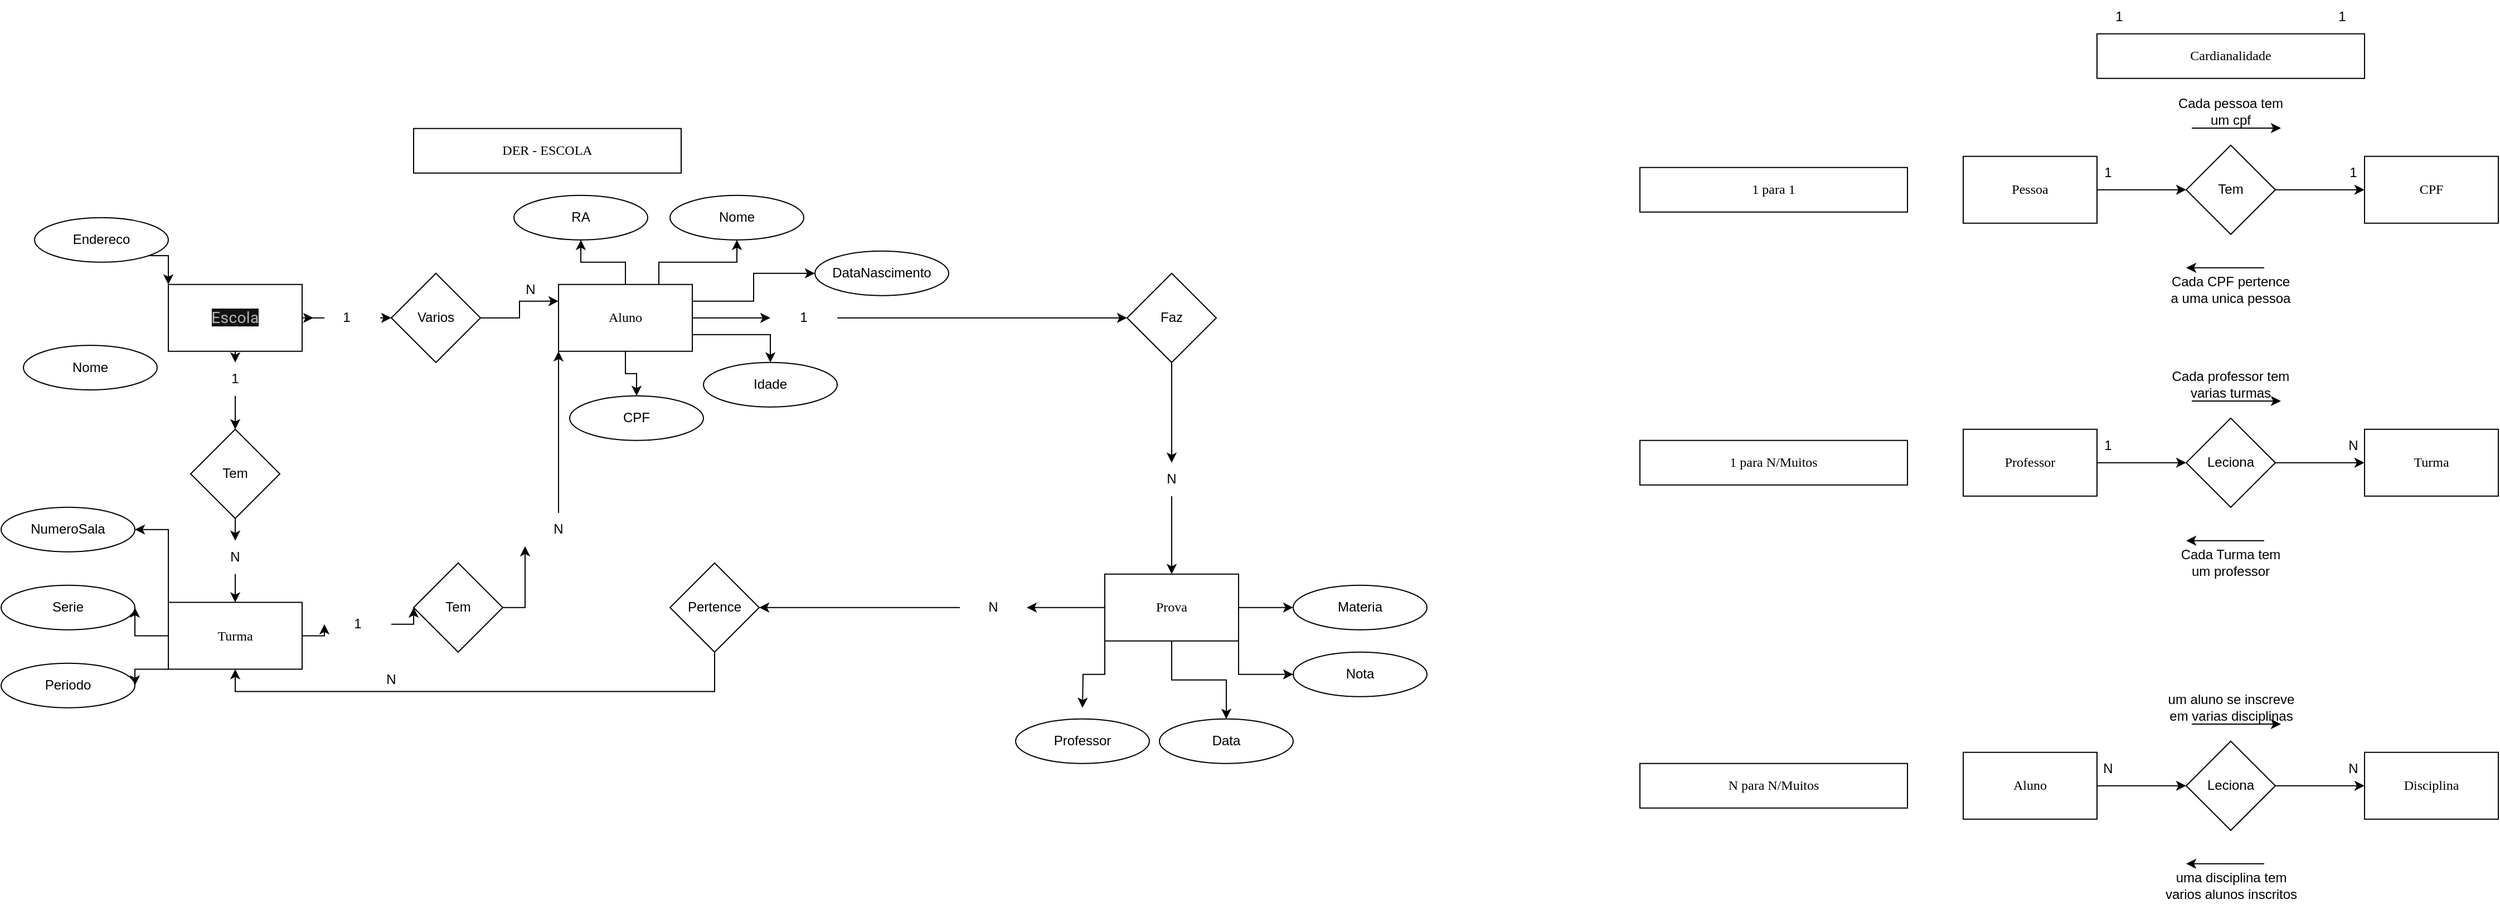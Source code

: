 <mxfile version="27.1.0" pages="3">
  <diagram name="Página-1" id="xdvmU4eFNZhiLvhT7o1g">
    <mxGraphModel dx="2440" dy="1567" grid="1" gridSize="10" guides="1" tooltips="1" connect="1" arrows="1" fold="1" page="1" pageScale="1" pageWidth="1169" pageHeight="827" math="0" shadow="0">
      <root>
        <mxCell id="0" />
        <mxCell id="1" parent="0" />
        <mxCell id="8Bdr3FplMKU_drP1l6QR-8" value="&lt;font face=&quot;Verdana&quot;&gt;DER - ESCOLA&lt;/font&gt;" style="rounded=0;whiteSpace=wrap;html=1;hachureGap=4;fontFamily=Architects Daughter;fontSource=https%3A%2F%2Ffonts.googleapis.com%2Fcss%3Ffamily%3DArchitects%2BDaughter;labelBackgroundColor=none;" vertex="1" parent="1">
          <mxGeometry x="420" y="225.36" width="240" height="40" as="geometry" />
        </mxCell>
        <mxCell id="8Bdr3FplMKU_drP1l6QR-72" style="edgeStyle=orthogonalEdgeStyle;rounded=0;orthogonalLoop=1;jettySize=auto;html=1;exitX=0.5;exitY=1;exitDx=0;exitDy=0;entryX=0.5;entryY=0;entryDx=0;entryDy=0;" edge="1" parent="1" source="8Bdr3FplMKU_drP1l6QR-136" target="8Bdr3FplMKU_drP1l6QR-27">
          <mxGeometry relative="1" as="geometry" />
        </mxCell>
        <mxCell id="8Bdr3FplMKU_drP1l6QR-131" style="edgeStyle=orthogonalEdgeStyle;rounded=0;orthogonalLoop=1;jettySize=auto;html=1;exitX=1;exitY=0.5;exitDx=0;exitDy=0;" edge="1" parent="1" source="8Bdr3FplMKU_drP1l6QR-14" target="8Bdr3FplMKU_drP1l6QR-130">
          <mxGeometry relative="1" as="geometry" />
        </mxCell>
        <mxCell id="8Bdr3FplMKU_drP1l6QR-14" value="&lt;div style=&quot;text-align: start;&quot;&gt;&lt;font face=&quot;Roboto, Arial, sans-serif&quot; color=&quot;#b3b7b9&quot;&gt;&lt;span style=&quot;font-size: 14px; letter-spacing: 0.2px; background-color: rgb(18, 18, 18);&quot;&gt;Escola&lt;/span&gt;&lt;/font&gt;&lt;/div&gt;" style="rounded=0;whiteSpace=wrap;html=1;labelBackgroundColor=none;" vertex="1" parent="1">
          <mxGeometry x="200" y="365.36" width="120" height="60" as="geometry" />
        </mxCell>
        <mxCell id="8Bdr3FplMKU_drP1l6QR-39" style="edgeStyle=orthogonalEdgeStyle;rounded=0;orthogonalLoop=1;jettySize=auto;html=1;entryX=0;entryY=0.5;entryDx=0;entryDy=0;labelBackgroundColor=none;fontColor=default;" edge="1" parent="1" source="8Bdr3FplMKU_drP1l6QR-143" target="8Bdr3FplMKU_drP1l6QR-40">
          <mxGeometry relative="1" as="geometry">
            <mxPoint x="720" y="395.36" as="targetPoint" />
          </mxGeometry>
        </mxCell>
        <mxCell id="8Bdr3FplMKU_drP1l6QR-42" style="edgeStyle=orthogonalEdgeStyle;rounded=0;orthogonalLoop=1;jettySize=auto;html=1;entryX=0.5;entryY=1;entryDx=0;entryDy=0;labelBackgroundColor=none;fontColor=default;" edge="1" parent="1" source="8Bdr3FplMKU_drP1l6QR-15" target="8Bdr3FplMKU_drP1l6QR-32">
          <mxGeometry relative="1" as="geometry" />
        </mxCell>
        <mxCell id="8Bdr3FplMKU_drP1l6QR-48" style="edgeStyle=orthogonalEdgeStyle;rounded=0;orthogonalLoop=1;jettySize=auto;html=1;exitX=0.75;exitY=0;exitDx=0;exitDy=0;entryX=0.5;entryY=1;entryDx=0;entryDy=0;labelBackgroundColor=none;fontColor=default;" edge="1" parent="1" source="8Bdr3FplMKU_drP1l6QR-15" target="8Bdr3FplMKU_drP1l6QR-33">
          <mxGeometry relative="1" as="geometry" />
        </mxCell>
        <mxCell id="8Bdr3FplMKU_drP1l6QR-51" style="edgeStyle=orthogonalEdgeStyle;rounded=0;orthogonalLoop=1;jettySize=auto;html=1;exitX=1;exitY=0.75;exitDx=0;exitDy=0;entryX=0.5;entryY=0;entryDx=0;entryDy=0;labelBackgroundColor=none;fontColor=default;" edge="1" parent="1" source="8Bdr3FplMKU_drP1l6QR-15" target="8Bdr3FplMKU_drP1l6QR-35">
          <mxGeometry relative="1" as="geometry" />
        </mxCell>
        <mxCell id="8Bdr3FplMKU_drP1l6QR-66" style="edgeStyle=orthogonalEdgeStyle;rounded=0;orthogonalLoop=1;jettySize=auto;html=1;entryX=0.5;entryY=0;entryDx=0;entryDy=0;labelBackgroundColor=none;fontColor=default;" edge="1" parent="1" source="8Bdr3FplMKU_drP1l6QR-15" target="8Bdr3FplMKU_drP1l6QR-34">
          <mxGeometry relative="1" as="geometry" />
        </mxCell>
        <mxCell id="8Bdr3FplMKU_drP1l6QR-77" style="edgeStyle=orthogonalEdgeStyle;rounded=0;orthogonalLoop=1;jettySize=auto;html=1;exitX=1;exitY=0.25;exitDx=0;exitDy=0;entryX=0;entryY=0.5;entryDx=0;entryDy=0;" edge="1" parent="1" source="8Bdr3FplMKU_drP1l6QR-15" target="8Bdr3FplMKU_drP1l6QR-78">
          <mxGeometry relative="1" as="geometry">
            <mxPoint x="800" y="345.36" as="targetPoint" />
          </mxGeometry>
        </mxCell>
        <mxCell id="8Bdr3FplMKU_drP1l6QR-15" value="&lt;font face=&quot;Verdana&quot;&gt;Aluno&lt;/font&gt;" style="rounded=0;whiteSpace=wrap;html=1;labelBackgroundColor=none;" vertex="1" parent="1">
          <mxGeometry x="550" y="365.36" width="120" height="60" as="geometry" />
        </mxCell>
        <mxCell id="8Bdr3FplMKU_drP1l6QR-37" style="edgeStyle=orthogonalEdgeStyle;rounded=0;orthogonalLoop=1;jettySize=auto;html=1;entryX=0;entryY=0.5;entryDx=0;entryDy=0;labelBackgroundColor=none;fontColor=default;" edge="1" parent="1" source="8Bdr3FplMKU_drP1l6QR-139" target="8Bdr3FplMKU_drP1l6QR-36">
          <mxGeometry relative="1" as="geometry" />
        </mxCell>
        <mxCell id="8Bdr3FplMKU_drP1l6QR-56" style="edgeStyle=orthogonalEdgeStyle;rounded=0;orthogonalLoop=1;jettySize=auto;html=1;exitX=0;exitY=0.5;exitDx=0;exitDy=0;entryX=1;entryY=0.5;entryDx=0;entryDy=0;labelBackgroundColor=none;fontColor=default;" edge="1" parent="1" source="8Bdr3FplMKU_drP1l6QR-16" target="8Bdr3FplMKU_drP1l6QR-53">
          <mxGeometry relative="1" as="geometry" />
        </mxCell>
        <mxCell id="8Bdr3FplMKU_drP1l6QR-57" style="edgeStyle=orthogonalEdgeStyle;rounded=0;orthogonalLoop=1;jettySize=auto;html=1;exitX=0;exitY=1;exitDx=0;exitDy=0;entryX=1;entryY=0.5;entryDx=0;entryDy=0;labelBackgroundColor=none;fontColor=default;" edge="1" parent="1" source="8Bdr3FplMKU_drP1l6QR-16" target="8Bdr3FplMKU_drP1l6QR-54">
          <mxGeometry relative="1" as="geometry" />
        </mxCell>
        <mxCell id="8Bdr3FplMKU_drP1l6QR-74" style="edgeStyle=orthogonalEdgeStyle;rounded=0;orthogonalLoop=1;jettySize=auto;html=1;exitX=0;exitY=0;exitDx=0;exitDy=0;entryX=1;entryY=0.5;entryDx=0;entryDy=0;" edge="1" parent="1" source="8Bdr3FplMKU_drP1l6QR-16" target="8Bdr3FplMKU_drP1l6QR-52">
          <mxGeometry relative="1" as="geometry" />
        </mxCell>
        <mxCell id="8Bdr3FplMKU_drP1l6QR-16" value="&lt;font face=&quot;Verdana&quot;&gt;Turma&lt;/font&gt;" style="rounded=0;whiteSpace=wrap;html=1;labelBackgroundColor=none;" vertex="1" parent="1">
          <mxGeometry x="200" y="650.72" width="120" height="60" as="geometry" />
        </mxCell>
        <mxCell id="8Bdr3FplMKU_drP1l6QR-62" style="edgeStyle=orthogonalEdgeStyle;rounded=0;orthogonalLoop=1;jettySize=auto;html=1;exitX=0;exitY=1;exitDx=0;exitDy=0;entryX=0.5;entryY=0;entryDx=0;entryDy=0;labelBackgroundColor=none;fontColor=default;" edge="1" parent="1" source="8Bdr3FplMKU_drP1l6QR-17">
          <mxGeometry relative="1" as="geometry">
            <mxPoint x="1020" y="745.36" as="targetPoint" />
          </mxGeometry>
        </mxCell>
        <mxCell id="8Bdr3FplMKU_drP1l6QR-63" style="edgeStyle=orthogonalEdgeStyle;rounded=0;orthogonalLoop=1;jettySize=auto;html=1;exitX=0.5;exitY=1;exitDx=0;exitDy=0;entryX=0.5;entryY=0;entryDx=0;entryDy=0;labelBackgroundColor=none;fontColor=default;" edge="1" parent="1" source="8Bdr3FplMKU_drP1l6QR-17" target="8Bdr3FplMKU_drP1l6QR-59">
          <mxGeometry relative="1" as="geometry" />
        </mxCell>
        <mxCell id="8Bdr3FplMKU_drP1l6QR-64" style="edgeStyle=orthogonalEdgeStyle;rounded=0;orthogonalLoop=1;jettySize=auto;html=1;exitX=1;exitY=1;exitDx=0;exitDy=0;entryX=0;entryY=0.5;entryDx=0;entryDy=0;labelBackgroundColor=none;fontColor=default;" edge="1" parent="1" source="8Bdr3FplMKU_drP1l6QR-17" target="8Bdr3FplMKU_drP1l6QR-60">
          <mxGeometry relative="1" as="geometry" />
        </mxCell>
        <mxCell id="8Bdr3FplMKU_drP1l6QR-65" style="edgeStyle=orthogonalEdgeStyle;rounded=0;orthogonalLoop=1;jettySize=auto;html=1;exitX=1;exitY=0.5;exitDx=0;exitDy=0;entryX=0;entryY=0.5;entryDx=0;entryDy=0;labelBackgroundColor=none;fontColor=default;" edge="1" parent="1" source="8Bdr3FplMKU_drP1l6QR-17" target="8Bdr3FplMKU_drP1l6QR-61">
          <mxGeometry relative="1" as="geometry" />
        </mxCell>
        <mxCell id="8Bdr3FplMKU_drP1l6QR-80" style="edgeStyle=orthogonalEdgeStyle;rounded=0;orthogonalLoop=1;jettySize=auto;html=1;exitX=0;exitY=0.5;exitDx=0;exitDy=0;entryX=1;entryY=0.5;entryDx=0;entryDy=0;" edge="1" parent="1" source="8Bdr3FplMKU_drP1l6QR-147" target="8Bdr3FplMKU_drP1l6QR-69">
          <mxGeometry relative="1" as="geometry" />
        </mxCell>
        <mxCell id="8Bdr3FplMKU_drP1l6QR-17" value="&lt;font face=&quot;Verdana&quot;&gt;Prova&lt;/font&gt;" style="rounded=0;whiteSpace=wrap;html=1;labelBackgroundColor=none;" vertex="1" parent="1">
          <mxGeometry x="1040" y="625.36" width="120" height="60" as="geometry" />
        </mxCell>
        <mxCell id="8Bdr3FplMKU_drP1l6QR-133" style="edgeStyle=orthogonalEdgeStyle;rounded=0;orthogonalLoop=1;jettySize=auto;html=1;entryX=0;entryY=0.25;entryDx=0;entryDy=0;" edge="1" parent="1" source="8Bdr3FplMKU_drP1l6QR-18" target="8Bdr3FplMKU_drP1l6QR-15">
          <mxGeometry relative="1" as="geometry" />
        </mxCell>
        <mxCell id="8Bdr3FplMKU_drP1l6QR-18" value="Varios" style="rhombus;whiteSpace=wrap;html=1;labelBackgroundColor=none;" vertex="1" parent="1">
          <mxGeometry x="400" y="355.36" width="80" height="80" as="geometry" />
        </mxCell>
        <mxCell id="8Bdr3FplMKU_drP1l6QR-25" style="edgeStyle=orthogonalEdgeStyle;rounded=0;orthogonalLoop=1;jettySize=auto;html=1;exitX=1;exitY=1;exitDx=0;exitDy=0;entryX=0;entryY=0;entryDx=0;entryDy=0;labelBackgroundColor=none;fontColor=default;" edge="1" parent="1" source="8Bdr3FplMKU_drP1l6QR-23" target="8Bdr3FplMKU_drP1l6QR-14">
          <mxGeometry relative="1" as="geometry" />
        </mxCell>
        <mxCell id="8Bdr3FplMKU_drP1l6QR-23" value="Endereco" style="ellipse;whiteSpace=wrap;html=1;labelBackgroundColor=none;" vertex="1" parent="1">
          <mxGeometry x="80" y="305.36" width="120" height="40" as="geometry" />
        </mxCell>
        <mxCell id="8Bdr3FplMKU_drP1l6QR-73" style="edgeStyle=orthogonalEdgeStyle;rounded=0;orthogonalLoop=1;jettySize=auto;html=1;exitX=0.5;exitY=1;exitDx=0;exitDy=0;entryX=0.5;entryY=0;entryDx=0;entryDy=0;" edge="1" parent="1" source="8Bdr3FplMKU_drP1l6QR-135" target="8Bdr3FplMKU_drP1l6QR-16">
          <mxGeometry relative="1" as="geometry" />
        </mxCell>
        <mxCell id="8Bdr3FplMKU_drP1l6QR-27" value="Tem" style="rhombus;whiteSpace=wrap;html=1;labelBackgroundColor=none;" vertex="1" parent="1">
          <mxGeometry x="220" y="495.36" width="80" height="80" as="geometry" />
        </mxCell>
        <mxCell id="8Bdr3FplMKU_drP1l6QR-32" value="RA" style="ellipse;whiteSpace=wrap;html=1;labelBackgroundColor=none;" vertex="1" parent="1">
          <mxGeometry x="510" y="285.36" width="120" height="40" as="geometry" />
        </mxCell>
        <mxCell id="8Bdr3FplMKU_drP1l6QR-33" value="Nome" style="ellipse;whiteSpace=wrap;html=1;labelBackgroundColor=none;" vertex="1" parent="1">
          <mxGeometry x="650" y="285.36" width="120" height="40" as="geometry" />
        </mxCell>
        <mxCell id="8Bdr3FplMKU_drP1l6QR-34" value="CPF" style="ellipse;whiteSpace=wrap;html=1;labelBackgroundColor=none;" vertex="1" parent="1">
          <mxGeometry x="560" y="465.36" width="120" height="40" as="geometry" />
        </mxCell>
        <mxCell id="8Bdr3FplMKU_drP1l6QR-35" value="Idade" style="ellipse;whiteSpace=wrap;html=1;labelBackgroundColor=none;" vertex="1" parent="1">
          <mxGeometry x="680" y="435.36" width="120" height="40" as="geometry" />
        </mxCell>
        <mxCell id="8Bdr3FplMKU_drP1l6QR-38" style="edgeStyle=orthogonalEdgeStyle;rounded=0;orthogonalLoop=1;jettySize=auto;html=1;entryX=0;entryY=1;entryDx=0;entryDy=0;labelBackgroundColor=none;fontColor=default;" edge="1" parent="1" source="8Bdr3FplMKU_drP1l6QR-141" target="8Bdr3FplMKU_drP1l6QR-15">
          <mxGeometry relative="1" as="geometry" />
        </mxCell>
        <mxCell id="8Bdr3FplMKU_drP1l6QR-36" value="Tem" style="rhombus;whiteSpace=wrap;html=1;labelBackgroundColor=none;" vertex="1" parent="1">
          <mxGeometry x="420" y="615.36" width="80" height="80" as="geometry" />
        </mxCell>
        <mxCell id="8Bdr3FplMKU_drP1l6QR-41" style="edgeStyle=orthogonalEdgeStyle;rounded=0;orthogonalLoop=1;jettySize=auto;html=1;entryX=0.5;entryY=0;entryDx=0;entryDy=0;labelBackgroundColor=none;fontColor=default;" edge="1" parent="1" source="8Bdr3FplMKU_drP1l6QR-145" target="8Bdr3FplMKU_drP1l6QR-17">
          <mxGeometry relative="1" as="geometry" />
        </mxCell>
        <mxCell id="8Bdr3FplMKU_drP1l6QR-40" value="Faz" style="rhombus;whiteSpace=wrap;html=1;labelBackgroundColor=none;" vertex="1" parent="1">
          <mxGeometry x="1060" y="355.36" width="80" height="80" as="geometry" />
        </mxCell>
        <mxCell id="8Bdr3FplMKU_drP1l6QR-52" value="NumeroSala" style="ellipse;whiteSpace=wrap;html=1;labelBackgroundColor=none;" vertex="1" parent="1">
          <mxGeometry x="50" y="565.36" width="120" height="40" as="geometry" />
        </mxCell>
        <mxCell id="8Bdr3FplMKU_drP1l6QR-53" value="Serie" style="ellipse;whiteSpace=wrap;html=1;labelBackgroundColor=none;" vertex="1" parent="1">
          <mxGeometry x="50" y="635.36" width="120" height="40" as="geometry" />
        </mxCell>
        <mxCell id="8Bdr3FplMKU_drP1l6QR-54" value="Periodo" style="ellipse;whiteSpace=wrap;html=1;labelBackgroundColor=none;" vertex="1" parent="1">
          <mxGeometry x="50" y="705.36" width="120" height="40" as="geometry" />
        </mxCell>
        <mxCell id="8Bdr3FplMKU_drP1l6QR-58" value="Professor" style="ellipse;whiteSpace=wrap;html=1;labelBackgroundColor=none;" vertex="1" parent="1">
          <mxGeometry x="960" y="755.36" width="120" height="40" as="geometry" />
        </mxCell>
        <mxCell id="8Bdr3FplMKU_drP1l6QR-59" value="Data" style="ellipse;whiteSpace=wrap;html=1;labelBackgroundColor=none;" vertex="1" parent="1">
          <mxGeometry x="1089" y="755.36" width="120" height="40" as="geometry" />
        </mxCell>
        <mxCell id="8Bdr3FplMKU_drP1l6QR-60" value="Nota" style="ellipse;whiteSpace=wrap;html=1;labelBackgroundColor=none;" vertex="1" parent="1">
          <mxGeometry x="1209" y="695.36" width="120" height="40" as="geometry" />
        </mxCell>
        <mxCell id="8Bdr3FplMKU_drP1l6QR-61" value="Materia" style="ellipse;whiteSpace=wrap;html=1;labelBackgroundColor=none;" vertex="1" parent="1">
          <mxGeometry x="1209" y="635.36" width="120" height="40" as="geometry" />
        </mxCell>
        <mxCell id="8Bdr3FplMKU_drP1l6QR-153" style="edgeStyle=orthogonalEdgeStyle;rounded=0;orthogonalLoop=1;jettySize=auto;html=1;exitX=0.5;exitY=1;exitDx=0;exitDy=0;entryX=0.5;entryY=1;entryDx=0;entryDy=0;" edge="1" parent="1" source="8Bdr3FplMKU_drP1l6QR-69" target="8Bdr3FplMKU_drP1l6QR-16">
          <mxGeometry relative="1" as="geometry" />
        </mxCell>
        <mxCell id="8Bdr3FplMKU_drP1l6QR-69" value="Pertence" style="rhombus;whiteSpace=wrap;html=1;labelBackgroundColor=none;" vertex="1" parent="1">
          <mxGeometry x="650" y="615.36" width="80" height="80" as="geometry" />
        </mxCell>
        <mxCell id="8Bdr3FplMKU_drP1l6QR-78" value="DataNascimento" style="ellipse;whiteSpace=wrap;html=1;labelBackgroundColor=none;" vertex="1" parent="1">
          <mxGeometry x="780" y="335.36" width="120" height="40" as="geometry" />
        </mxCell>
        <mxCell id="8Bdr3FplMKU_drP1l6QR-82" value="&lt;font face=&quot;Verdana&quot;&gt;Cardianalidade&lt;/font&gt;" style="rounded=0;whiteSpace=wrap;html=1;hachureGap=4;fontFamily=Architects Daughter;fontSource=https%3A%2F%2Ffonts.googleapis.com%2Fcss%3Ffamily%3DArchitects%2BDaughter;labelBackgroundColor=none;" vertex="1" parent="1">
          <mxGeometry x="1930" y="140.36" width="240" height="40" as="geometry" />
        </mxCell>
        <mxCell id="8Bdr3FplMKU_drP1l6QR-86" style="edgeStyle=orthogonalEdgeStyle;rounded=0;orthogonalLoop=1;jettySize=auto;html=1;entryX=0;entryY=0.5;entryDx=0;entryDy=0;" edge="1" parent="1" source="8Bdr3FplMKU_drP1l6QR-83" target="8Bdr3FplMKU_drP1l6QR-85">
          <mxGeometry relative="1" as="geometry" />
        </mxCell>
        <mxCell id="8Bdr3FplMKU_drP1l6QR-83" value="&lt;font face=&quot;Verdana&quot;&gt;Pessoa&lt;/font&gt;&lt;span style=&quot;color: rgba(0, 0, 0, 0); font-family: monospace; font-size: 0px; text-align: start; text-wrap-mode: nowrap;&quot;&gt;%3CmxGraphModel%3E%3Croot%3E%3CmxCell%20id%3D%220%22%2F%3E%3CmxCell%20id%3D%221%22%20parent%3D%220%22%2F%3E%3CmxCell%20id%3D%222%22%20value%3D%22%26lt%3Bfont%20face%3D%26quot%3BVerdana%26quot%3B%26gt%3BProvas%26lt%3B%2Ffont%26gt%3B%22%20style%3D%22rounded%3D0%3BwhiteSpace%3Dwrap%3Bhtml%3D1%3BlabelBackgroundColor%3Dnone%3B%22%20vertex%3D%221%22%20parent%3D%221%22%3E%3CmxGeometry%20x%3D%221100%22%20y%3D%22410%22%20width%3D%22120%22%20height%3D%2260%22%20as%3D%22geometry%22%2F%3E%3C%2FmxCell%3E%3C%2Froot%3E%3C%2FmxGraphModel%3E&lt;/span&gt;&lt;span style=&quot;color: rgba(0, 0, 0, 0); font-family: monospace; font-size: 0px; text-align: start; text-wrap-mode: nowrap;&quot;&gt;%3CmxGraphModel%3E%3Croot%3E%3CmxCell%20id%3D%220%22%2F%3E%3CmxCell%20id%3D%221%22%20parent%3D%220%22%2F%3E%3CmxCell%20id%3D%222%22%20value%3D%22%26lt%3Bfont%20face%3D%26quot%3BVerdana%26quot%3B%26gt%3BProvas%26lt%3B%2Ffont%26gt%3B%22%20style%3D%22rounded%3D0%3BwhiteSpace%3Dwrap%3Bhtml%3D1%3BlabelBackgroundColor%3Dnone%3B%22%20vertex%3D%221%22%20parent%3D%221%22%3E%3CmxGeometry%20x%3D%221100%22%20y%3D%22410%22%20width%3D%22120%22%20height%3D%2260%22%20as%3D%22geometry%22%2F%3E%3C%2FmxCell%3E%3C%2Froot%3E%3C%2FmxGraphModel%3E&lt;/span&gt;" style="rounded=0;whiteSpace=wrap;html=1;labelBackgroundColor=none;" vertex="1" parent="1">
          <mxGeometry x="1810" y="250.36" width="120" height="60" as="geometry" />
        </mxCell>
        <mxCell id="8Bdr3FplMKU_drP1l6QR-84" value="&lt;font face=&quot;Verdana&quot;&gt;CPF&lt;/font&gt;" style="rounded=0;whiteSpace=wrap;html=1;labelBackgroundColor=none;" vertex="1" parent="1">
          <mxGeometry x="2170" y="250.36" width="120" height="60" as="geometry" />
        </mxCell>
        <mxCell id="8Bdr3FplMKU_drP1l6QR-87" style="edgeStyle=orthogonalEdgeStyle;rounded=0;orthogonalLoop=1;jettySize=auto;html=1;exitX=1;exitY=0.5;exitDx=0;exitDy=0;entryX=0;entryY=0.5;entryDx=0;entryDy=0;" edge="1" parent="1" source="8Bdr3FplMKU_drP1l6QR-85" target="8Bdr3FplMKU_drP1l6QR-84">
          <mxGeometry relative="1" as="geometry" />
        </mxCell>
        <mxCell id="8Bdr3FplMKU_drP1l6QR-85" value="Tem" style="rhombus;whiteSpace=wrap;html=1;labelBackgroundColor=none;" vertex="1" parent="1">
          <mxGeometry x="2010" y="240.36" width="80" height="80" as="geometry" />
        </mxCell>
        <mxCell id="8Bdr3FplMKU_drP1l6QR-89" value="1" style="text;html=1;align=center;verticalAlign=middle;whiteSpace=wrap;rounded=0;" vertex="1" parent="1">
          <mxGeometry x="2130" y="250.36" width="60" height="30" as="geometry" />
        </mxCell>
        <mxCell id="8Bdr3FplMKU_drP1l6QR-90" value="1" style="text;html=1;align=center;verticalAlign=middle;whiteSpace=wrap;rounded=0;" vertex="1" parent="1">
          <mxGeometry x="1910" y="250.36" width="60" height="30" as="geometry" />
        </mxCell>
        <mxCell id="8Bdr3FplMKU_drP1l6QR-92" style="edgeStyle=orthogonalEdgeStyle;rounded=0;orthogonalLoop=1;jettySize=auto;html=1;exitX=1;exitY=0.5;exitDx=0;exitDy=0;entryX=0;entryY=0.5;entryDx=0;entryDy=0;" edge="1" parent="1">
          <mxGeometry relative="1" as="geometry">
            <mxPoint x="2015" y="225" as="sourcePoint" />
            <mxPoint x="2095" y="225" as="targetPoint" />
            <Array as="points">
              <mxPoint x="2065" y="225" />
              <mxPoint x="2065" y="225" />
            </Array>
          </mxGeometry>
        </mxCell>
        <mxCell id="8Bdr3FplMKU_drP1l6QR-94" style="edgeStyle=orthogonalEdgeStyle;rounded=0;orthogonalLoop=1;jettySize=auto;html=1;" edge="1" parent="1">
          <mxGeometry relative="1" as="geometry">
            <mxPoint x="2010" y="350.36" as="targetPoint" />
            <mxPoint x="2080" y="350.36" as="sourcePoint" />
          </mxGeometry>
        </mxCell>
        <mxCell id="8Bdr3FplMKU_drP1l6QR-95" value="&lt;span style=&quot;background-color: transparent; color: light-dark(rgb(0, 0, 0), rgb(255, 255, 255));&quot;&gt;Cada pessoa tem um cpf&lt;/span&gt;" style="text;html=1;align=center;verticalAlign=middle;whiteSpace=wrap;rounded=0;" vertex="1" parent="1">
          <mxGeometry x="1995" y="195" width="110" height="30" as="geometry" />
        </mxCell>
        <mxCell id="8Bdr3FplMKU_drP1l6QR-97" value="Cada CPF pertence a uma unica pessoa" style="text;html=1;align=center;verticalAlign=middle;whiteSpace=wrap;rounded=0;" vertex="1" parent="1">
          <mxGeometry x="1995" y="355.36" width="110" height="30" as="geometry" />
        </mxCell>
        <mxCell id="8Bdr3FplMKU_drP1l6QR-98" value="1" style="text;html=1;align=center;verticalAlign=middle;whiteSpace=wrap;rounded=0;" vertex="1" parent="1">
          <mxGeometry x="1920" y="110.36" width="60" height="30" as="geometry" />
        </mxCell>
        <mxCell id="8Bdr3FplMKU_drP1l6QR-99" value="1" style="text;html=1;align=center;verticalAlign=middle;whiteSpace=wrap;rounded=0;" vertex="1" parent="1">
          <mxGeometry x="2120" y="110.36" width="60" height="30" as="geometry" />
        </mxCell>
        <mxCell id="8Bdr3FplMKU_drP1l6QR-101" style="edgeStyle=orthogonalEdgeStyle;rounded=0;orthogonalLoop=1;jettySize=auto;html=1;entryX=0;entryY=0.5;entryDx=0;entryDy=0;" edge="1" parent="1" source="8Bdr3FplMKU_drP1l6QR-102" target="8Bdr3FplMKU_drP1l6QR-105">
          <mxGeometry relative="1" as="geometry" />
        </mxCell>
        <mxCell id="8Bdr3FplMKU_drP1l6QR-102" value="&lt;font face=&quot;Verdana&quot;&gt;Professor&lt;/font&gt;" style="rounded=0;whiteSpace=wrap;html=1;labelBackgroundColor=none;" vertex="1" parent="1">
          <mxGeometry x="1810" y="495.36" width="120" height="60" as="geometry" />
        </mxCell>
        <mxCell id="8Bdr3FplMKU_drP1l6QR-103" value="&lt;font face=&quot;Verdana&quot;&gt;Turma&lt;/font&gt;" style="rounded=0;whiteSpace=wrap;html=1;labelBackgroundColor=none;" vertex="1" parent="1">
          <mxGeometry x="2170" y="495.36" width="120" height="60" as="geometry" />
        </mxCell>
        <mxCell id="8Bdr3FplMKU_drP1l6QR-104" style="edgeStyle=orthogonalEdgeStyle;rounded=0;orthogonalLoop=1;jettySize=auto;html=1;exitX=1;exitY=0.5;exitDx=0;exitDy=0;entryX=0;entryY=0.5;entryDx=0;entryDy=0;" edge="1" parent="1" source="8Bdr3FplMKU_drP1l6QR-105" target="8Bdr3FplMKU_drP1l6QR-103">
          <mxGeometry relative="1" as="geometry" />
        </mxCell>
        <mxCell id="8Bdr3FplMKU_drP1l6QR-105" value="Leciona" style="rhombus;whiteSpace=wrap;html=1;labelBackgroundColor=none;" vertex="1" parent="1">
          <mxGeometry x="2010" y="485.36" width="80" height="80" as="geometry" />
        </mxCell>
        <mxCell id="8Bdr3FplMKU_drP1l6QR-106" value="N" style="text;html=1;align=center;verticalAlign=middle;whiteSpace=wrap;rounded=0;" vertex="1" parent="1">
          <mxGeometry x="2130" y="495.36" width="60" height="30" as="geometry" />
        </mxCell>
        <mxCell id="8Bdr3FplMKU_drP1l6QR-107" value="1" style="text;html=1;align=center;verticalAlign=middle;whiteSpace=wrap;rounded=0;" vertex="1" parent="1">
          <mxGeometry x="1910" y="495.36" width="60" height="30" as="geometry" />
        </mxCell>
        <mxCell id="8Bdr3FplMKU_drP1l6QR-108" style="edgeStyle=orthogonalEdgeStyle;rounded=0;orthogonalLoop=1;jettySize=auto;html=1;exitX=1;exitY=0.5;exitDx=0;exitDy=0;entryX=0;entryY=0.5;entryDx=0;entryDy=0;" edge="1" parent="1">
          <mxGeometry relative="1" as="geometry">
            <mxPoint x="2015" y="470" as="sourcePoint" />
            <mxPoint x="2095" y="470" as="targetPoint" />
            <Array as="points">
              <mxPoint x="2065" y="470" />
              <mxPoint x="2065" y="470" />
            </Array>
          </mxGeometry>
        </mxCell>
        <mxCell id="8Bdr3FplMKU_drP1l6QR-109" style="edgeStyle=orthogonalEdgeStyle;rounded=0;orthogonalLoop=1;jettySize=auto;html=1;" edge="1" parent="1">
          <mxGeometry relative="1" as="geometry">
            <mxPoint x="2010" y="595.36" as="targetPoint" />
            <mxPoint x="2080" y="595.36" as="sourcePoint" />
          </mxGeometry>
        </mxCell>
        <mxCell id="8Bdr3FplMKU_drP1l6QR-110" value="Cada professor tem varias turmas" style="text;html=1;align=center;verticalAlign=middle;whiteSpace=wrap;rounded=0;" vertex="1" parent="1">
          <mxGeometry x="1995" y="440" width="110" height="30" as="geometry" />
        </mxCell>
        <mxCell id="8Bdr3FplMKU_drP1l6QR-111" value="Cada Turma tem um professor" style="text;html=1;align=center;verticalAlign=middle;whiteSpace=wrap;rounded=0;" vertex="1" parent="1">
          <mxGeometry x="1995" y="600.36" width="110" height="30" as="geometry" />
        </mxCell>
        <mxCell id="8Bdr3FplMKU_drP1l6QR-112" value="&lt;font face=&quot;Verdana&quot;&gt;1 para 1&lt;/font&gt;" style="rounded=0;whiteSpace=wrap;html=1;hachureGap=4;fontFamily=Architects Daughter;fontSource=https%3A%2F%2Ffonts.googleapis.com%2Fcss%3Ffamily%3DArchitects%2BDaughter;labelBackgroundColor=none;" vertex="1" parent="1">
          <mxGeometry x="1520" y="260.36" width="240" height="40" as="geometry" />
        </mxCell>
        <mxCell id="8Bdr3FplMKU_drP1l6QR-113" value="&lt;font face=&quot;Verdana&quot;&gt;1 para N/Muitos&lt;/font&gt;" style="rounded=0;whiteSpace=wrap;html=1;hachureGap=4;fontFamily=Architects Daughter;fontSource=https%3A%2F%2Ffonts.googleapis.com%2Fcss%3Ffamily%3DArchitects%2BDaughter;labelBackgroundColor=none;" vertex="1" parent="1">
          <mxGeometry x="1520" y="505.36" width="240" height="40" as="geometry" />
        </mxCell>
        <mxCell id="8Bdr3FplMKU_drP1l6QR-114" style="edgeStyle=orthogonalEdgeStyle;rounded=0;orthogonalLoop=1;jettySize=auto;html=1;entryX=0;entryY=0.5;entryDx=0;entryDy=0;" edge="1" parent="1" source="8Bdr3FplMKU_drP1l6QR-115" target="8Bdr3FplMKU_drP1l6QR-118">
          <mxGeometry relative="1" as="geometry" />
        </mxCell>
        <mxCell id="8Bdr3FplMKU_drP1l6QR-115" value="&lt;font face=&quot;Verdana&quot;&gt;Aluno&lt;/font&gt;" style="rounded=0;whiteSpace=wrap;html=1;labelBackgroundColor=none;" vertex="1" parent="1">
          <mxGeometry x="1810" y="785.36" width="120" height="60" as="geometry" />
        </mxCell>
        <mxCell id="8Bdr3FplMKU_drP1l6QR-116" value="&lt;font face=&quot;Verdana&quot;&gt;Disciplina&lt;/font&gt;" style="rounded=0;whiteSpace=wrap;html=1;labelBackgroundColor=none;" vertex="1" parent="1">
          <mxGeometry x="2170" y="785.36" width="120" height="60" as="geometry" />
        </mxCell>
        <mxCell id="8Bdr3FplMKU_drP1l6QR-117" style="edgeStyle=orthogonalEdgeStyle;rounded=0;orthogonalLoop=1;jettySize=auto;html=1;exitX=1;exitY=0.5;exitDx=0;exitDy=0;entryX=0;entryY=0.5;entryDx=0;entryDy=0;" edge="1" parent="1" source="8Bdr3FplMKU_drP1l6QR-118" target="8Bdr3FplMKU_drP1l6QR-116">
          <mxGeometry relative="1" as="geometry" />
        </mxCell>
        <mxCell id="8Bdr3FplMKU_drP1l6QR-118" value="Leciona" style="rhombus;whiteSpace=wrap;html=1;labelBackgroundColor=none;" vertex="1" parent="1">
          <mxGeometry x="2010" y="775.36" width="80" height="80" as="geometry" />
        </mxCell>
        <mxCell id="8Bdr3FplMKU_drP1l6QR-119" value="N" style="text;html=1;align=center;verticalAlign=middle;whiteSpace=wrap;rounded=0;" vertex="1" parent="1">
          <mxGeometry x="2130" y="785.36" width="60" height="30" as="geometry" />
        </mxCell>
        <mxCell id="8Bdr3FplMKU_drP1l6QR-120" value="N" style="text;html=1;align=center;verticalAlign=middle;whiteSpace=wrap;rounded=0;" vertex="1" parent="1">
          <mxGeometry x="1910" y="785.36" width="60" height="30" as="geometry" />
        </mxCell>
        <mxCell id="8Bdr3FplMKU_drP1l6QR-121" style="edgeStyle=orthogonalEdgeStyle;rounded=0;orthogonalLoop=1;jettySize=auto;html=1;exitX=1;exitY=0.5;exitDx=0;exitDy=0;entryX=0;entryY=0.5;entryDx=0;entryDy=0;" edge="1" parent="1">
          <mxGeometry relative="1" as="geometry">
            <mxPoint x="2015" y="760" as="sourcePoint" />
            <mxPoint x="2095" y="760" as="targetPoint" />
            <Array as="points">
              <mxPoint x="2065" y="760" />
              <mxPoint x="2065" y="760" />
            </Array>
          </mxGeometry>
        </mxCell>
        <mxCell id="8Bdr3FplMKU_drP1l6QR-122" style="edgeStyle=orthogonalEdgeStyle;rounded=0;orthogonalLoop=1;jettySize=auto;html=1;" edge="1" parent="1">
          <mxGeometry relative="1" as="geometry">
            <mxPoint x="2010" y="885.36" as="targetPoint" />
            <mxPoint x="2080" y="885.36" as="sourcePoint" />
          </mxGeometry>
        </mxCell>
        <mxCell id="8Bdr3FplMKU_drP1l6QR-123" value="um aluno se inscreve em varias disciplinas" style="text;html=1;align=center;verticalAlign=middle;whiteSpace=wrap;rounded=0;" vertex="1" parent="1">
          <mxGeometry x="1982.5" y="730" width="135" height="30" as="geometry" />
        </mxCell>
        <mxCell id="8Bdr3FplMKU_drP1l6QR-124" value="uma disciplina tem varios alunos inscritos" style="text;html=1;align=center;verticalAlign=middle;whiteSpace=wrap;rounded=0;" vertex="1" parent="1">
          <mxGeometry x="1987.5" y="890.36" width="125" height="30" as="geometry" />
        </mxCell>
        <mxCell id="8Bdr3FplMKU_drP1l6QR-125" value="&lt;font face=&quot;Verdana&quot;&gt;N para N/Muitos&lt;/font&gt;" style="rounded=0;whiteSpace=wrap;html=1;hachureGap=4;fontFamily=Architects Daughter;fontSource=https%3A%2F%2Ffonts.googleapis.com%2Fcss%3Ffamily%3DArchitects%2BDaughter;labelBackgroundColor=none;" vertex="1" parent="1">
          <mxGeometry x="1520" y="795.36" width="240" height="40" as="geometry" />
        </mxCell>
        <mxCell id="8Bdr3FplMKU_drP1l6QR-132" style="edgeStyle=orthogonalEdgeStyle;rounded=0;orthogonalLoop=1;jettySize=auto;html=1;exitX=1;exitY=0.5;exitDx=0;exitDy=0;entryX=0;entryY=0.5;entryDx=0;entryDy=0;" edge="1" parent="1" source="8Bdr3FplMKU_drP1l6QR-130" target="8Bdr3FplMKU_drP1l6QR-18">
          <mxGeometry relative="1" as="geometry" />
        </mxCell>
        <mxCell id="8Bdr3FplMKU_drP1l6QR-130" value="1" style="text;html=1;align=center;verticalAlign=middle;whiteSpace=wrap;rounded=0;" vertex="1" parent="1">
          <mxGeometry x="330" y="380.36" width="60" height="30" as="geometry" />
        </mxCell>
        <mxCell id="8Bdr3FplMKU_drP1l6QR-134" value="N" style="text;html=1;align=center;verticalAlign=middle;whiteSpace=wrap;rounded=0;" vertex="1" parent="1">
          <mxGeometry x="495" y="355.36" width="60" height="30" as="geometry" />
        </mxCell>
        <mxCell id="8Bdr3FplMKU_drP1l6QR-137" value="" style="edgeStyle=orthogonalEdgeStyle;rounded=0;orthogonalLoop=1;jettySize=auto;html=1;exitX=0.5;exitY=1;exitDx=0;exitDy=0;entryX=0.5;entryY=0;entryDx=0;entryDy=0;" edge="1" parent="1" source="8Bdr3FplMKU_drP1l6QR-14" target="8Bdr3FplMKU_drP1l6QR-136">
          <mxGeometry relative="1" as="geometry">
            <mxPoint x="260" y="425.36" as="sourcePoint" />
            <mxPoint x="260" y="485.36" as="targetPoint" />
          </mxGeometry>
        </mxCell>
        <mxCell id="8Bdr3FplMKU_drP1l6QR-136" value="1" style="text;html=1;align=center;verticalAlign=middle;whiteSpace=wrap;rounded=0;" vertex="1" parent="1">
          <mxGeometry x="230" y="435.36" width="60" height="30" as="geometry" />
        </mxCell>
        <mxCell id="8Bdr3FplMKU_drP1l6QR-138" value="" style="edgeStyle=orthogonalEdgeStyle;rounded=0;orthogonalLoop=1;jettySize=auto;html=1;exitX=0.5;exitY=1;exitDx=0;exitDy=0;entryX=0.5;entryY=0;entryDx=0;entryDy=0;" edge="1" parent="1" source="8Bdr3FplMKU_drP1l6QR-27" target="8Bdr3FplMKU_drP1l6QR-135">
          <mxGeometry relative="1" as="geometry">
            <mxPoint x="260" y="575.36" as="sourcePoint" />
            <mxPoint x="260" y="625.36" as="targetPoint" />
          </mxGeometry>
        </mxCell>
        <mxCell id="8Bdr3FplMKU_drP1l6QR-135" value="N" style="text;html=1;align=center;verticalAlign=middle;whiteSpace=wrap;rounded=0;" vertex="1" parent="1">
          <mxGeometry x="230" y="595.36" width="60" height="30" as="geometry" />
        </mxCell>
        <mxCell id="8Bdr3FplMKU_drP1l6QR-140" value="" style="edgeStyle=orthogonalEdgeStyle;rounded=0;orthogonalLoop=1;jettySize=auto;html=1;entryX=0;entryY=0.5;entryDx=0;entryDy=0;labelBackgroundColor=none;fontColor=default;" edge="1" parent="1" source="8Bdr3FplMKU_drP1l6QR-16" target="8Bdr3FplMKU_drP1l6QR-139">
          <mxGeometry relative="1" as="geometry">
            <mxPoint x="320" y="680.36" as="sourcePoint" />
            <mxPoint x="420" y="655.36" as="targetPoint" />
          </mxGeometry>
        </mxCell>
        <mxCell id="8Bdr3FplMKU_drP1l6QR-139" value="1" style="text;html=1;align=center;verticalAlign=middle;whiteSpace=wrap;rounded=0;" vertex="1" parent="1">
          <mxGeometry x="340" y="655.36" width="60" height="30" as="geometry" />
        </mxCell>
        <mxCell id="8Bdr3FplMKU_drP1l6QR-142" value="" style="edgeStyle=orthogonalEdgeStyle;rounded=0;orthogonalLoop=1;jettySize=auto;html=1;entryX=0;entryY=1;entryDx=0;entryDy=0;labelBackgroundColor=none;fontColor=default;" edge="1" parent="1" source="8Bdr3FplMKU_drP1l6QR-36" target="8Bdr3FplMKU_drP1l6QR-141">
          <mxGeometry relative="1" as="geometry">
            <mxPoint x="500" y="655.36" as="sourcePoint" />
            <mxPoint x="550" y="425.36" as="targetPoint" />
          </mxGeometry>
        </mxCell>
        <mxCell id="8Bdr3FplMKU_drP1l6QR-141" value="N" style="text;html=1;align=center;verticalAlign=middle;whiteSpace=wrap;rounded=0;" vertex="1" parent="1">
          <mxGeometry x="520" y="570.36" width="60" height="30" as="geometry" />
        </mxCell>
        <mxCell id="8Bdr3FplMKU_drP1l6QR-144" value="" style="edgeStyle=orthogonalEdgeStyle;rounded=0;orthogonalLoop=1;jettySize=auto;html=1;entryX=0;entryY=0.5;entryDx=0;entryDy=0;labelBackgroundColor=none;fontColor=default;" edge="1" parent="1" source="8Bdr3FplMKU_drP1l6QR-15" target="8Bdr3FplMKU_drP1l6QR-143">
          <mxGeometry relative="1" as="geometry">
            <mxPoint x="1060" y="395.36" as="targetPoint" />
            <mxPoint x="670" y="395.36" as="sourcePoint" />
          </mxGeometry>
        </mxCell>
        <mxCell id="8Bdr3FplMKU_drP1l6QR-143" value="1" style="text;html=1;align=center;verticalAlign=middle;whiteSpace=wrap;rounded=0;" vertex="1" parent="1">
          <mxGeometry x="740" y="380.36" width="60" height="30" as="geometry" />
        </mxCell>
        <mxCell id="8Bdr3FplMKU_drP1l6QR-146" value="" style="edgeStyle=orthogonalEdgeStyle;rounded=0;orthogonalLoop=1;jettySize=auto;html=1;entryX=0.5;entryY=0;entryDx=0;entryDy=0;labelBackgroundColor=none;fontColor=default;" edge="1" parent="1" source="8Bdr3FplMKU_drP1l6QR-40" target="8Bdr3FplMKU_drP1l6QR-145">
          <mxGeometry relative="1" as="geometry">
            <mxPoint x="1100" y="435.36" as="sourcePoint" />
            <mxPoint x="1100" y="625.36" as="targetPoint" />
          </mxGeometry>
        </mxCell>
        <mxCell id="8Bdr3FplMKU_drP1l6QR-145" value="N" style="text;html=1;align=center;verticalAlign=middle;whiteSpace=wrap;rounded=0;" vertex="1" parent="1">
          <mxGeometry x="1070" y="525.36" width="60" height="30" as="geometry" />
        </mxCell>
        <mxCell id="8Bdr3FplMKU_drP1l6QR-148" value="" style="edgeStyle=orthogonalEdgeStyle;rounded=0;orthogonalLoop=1;jettySize=auto;html=1;exitX=0;exitY=0.5;exitDx=0;exitDy=0;entryX=1;entryY=0.5;entryDx=0;entryDy=0;" edge="1" parent="1" source="8Bdr3FplMKU_drP1l6QR-17" target="8Bdr3FplMKU_drP1l6QR-147">
          <mxGeometry relative="1" as="geometry">
            <mxPoint x="1040" y="655.36" as="sourcePoint" />
            <mxPoint x="730" y="655.36" as="targetPoint" />
          </mxGeometry>
        </mxCell>
        <mxCell id="8Bdr3FplMKU_drP1l6QR-147" value="N" style="text;html=1;align=center;verticalAlign=middle;whiteSpace=wrap;rounded=0;" vertex="1" parent="1">
          <mxGeometry x="910" y="640.36" width="60" height="30" as="geometry" />
        </mxCell>
        <mxCell id="8Bdr3FplMKU_drP1l6QR-154" value="N" style="text;html=1;align=center;verticalAlign=middle;whiteSpace=wrap;rounded=0;" vertex="1" parent="1">
          <mxGeometry x="370" y="705.36" width="60" height="30" as="geometry" />
        </mxCell>
        <mxCell id="M8eu-g8Aihrkb5pnKekn-1" value="Nome" style="ellipse;whiteSpace=wrap;html=1;labelBackgroundColor=none;" vertex="1" parent="1">
          <mxGeometry x="70" y="420" width="120" height="40" as="geometry" />
        </mxCell>
      </root>
    </mxGraphModel>
  </diagram>
  <diagram id="l9s0t5J71Rr0pmN0n2xN" name="Página-2">
    <mxGraphModel dx="3660" dy="3177" grid="1" gridSize="10" guides="1" tooltips="1" connect="1" arrows="1" fold="1" page="1" pageScale="1" pageWidth="1169" pageHeight="827" math="0" shadow="0">
      <root>
        <mxCell id="0" />
        <mxCell id="1" parent="0" />
        <mxCell id="QVJcAoiREBWP-2Qjq-P9-1" value="&lt;font face=&quot;Verdana&quot;&gt;DER - Clinica Medica&lt;/font&gt;" style="rounded=0;whiteSpace=wrap;html=1;hachureGap=4;fontFamily=Architects Daughter;fontSource=https%3A%2F%2Ffonts.googleapis.com%2Fcss%3Ffamily%3DArchitects%2BDaughter;labelBackgroundColor=none;" vertex="1" parent="1">
          <mxGeometry x="1130" y="230" width="240" height="40" as="geometry" />
        </mxCell>
        <mxCell id="QVJcAoiREBWP-2Qjq-P9-67" style="edgeStyle=orthogonalEdgeStyle;rounded=0;orthogonalLoop=1;jettySize=auto;html=1;exitX=1;exitY=0.5;exitDx=0;exitDy=0;entryX=0;entryY=0.5;entryDx=0;entryDy=0;" edge="1" parent="1" source="QVJcAoiREBWP-2Qjq-P9-4" target="QVJcAoiREBWP-2Qjq-P9-24">
          <mxGeometry relative="1" as="geometry" />
        </mxCell>
        <mxCell id="QVJcAoiREBWP-2Qjq-P9-83" style="edgeStyle=orthogonalEdgeStyle;rounded=0;orthogonalLoop=1;jettySize=auto;html=1;" edge="1" parent="1" source="QVJcAoiREBWP-2Qjq-P9-4">
          <mxGeometry relative="1" as="geometry">
            <mxPoint x="970.0" y="530" as="targetPoint" />
          </mxGeometry>
        </mxCell>
        <mxCell id="QVJcAoiREBWP-2Qjq-P9-4" value="&lt;span style=&quot;font-family: Verdana;&quot;&gt;Clinica Medica&lt;/span&gt;" style="rounded=0;whiteSpace=wrap;html=1;labelBackgroundColor=none;" vertex="1" parent="1">
          <mxGeometry x="910" y="370" width="120" height="60" as="geometry" />
        </mxCell>
        <mxCell id="QVJcAoiREBWP-2Qjq-P9-7" style="edgeStyle=orthogonalEdgeStyle;rounded=0;orthogonalLoop=1;jettySize=auto;html=1;exitX=0.75;exitY=0;exitDx=0;exitDy=0;entryX=0.5;entryY=1;entryDx=0;entryDy=0;labelBackgroundColor=none;fontColor=default;" edge="1" parent="1" source="QVJcAoiREBWP-2Qjq-P9-11" target="QVJcAoiREBWP-2Qjq-P9-32">
          <mxGeometry relative="1" as="geometry" />
        </mxCell>
        <mxCell id="QVJcAoiREBWP-2Qjq-P9-8" style="edgeStyle=orthogonalEdgeStyle;rounded=0;orthogonalLoop=1;jettySize=auto;html=1;exitX=1;exitY=0.75;exitDx=0;exitDy=0;entryX=0.5;entryY=0;entryDx=0;entryDy=0;labelBackgroundColor=none;fontColor=default;" edge="1" parent="1" source="QVJcAoiREBWP-2Qjq-P9-11" target="QVJcAoiREBWP-2Qjq-P9-34">
          <mxGeometry relative="1" as="geometry" />
        </mxCell>
        <mxCell id="QVJcAoiREBWP-2Qjq-P9-10" style="edgeStyle=orthogonalEdgeStyle;rounded=0;orthogonalLoop=1;jettySize=auto;html=1;exitX=1;exitY=0.25;exitDx=0;exitDy=0;entryX=0;entryY=0.5;entryDx=0;entryDy=0;" edge="1" parent="1" source="QVJcAoiREBWP-2Qjq-P9-11" target="QVJcAoiREBWP-2Qjq-P9-48">
          <mxGeometry relative="1" as="geometry">
            <mxPoint x="1510" y="350.0" as="targetPoint" />
          </mxGeometry>
        </mxCell>
        <mxCell id="QVJcAoiREBWP-2Qjq-P9-69" style="edgeStyle=orthogonalEdgeStyle;rounded=0;orthogonalLoop=1;jettySize=auto;html=1;exitX=1;exitY=0.5;exitDx=0;exitDy=0;entryX=0;entryY=0.5;entryDx=0;entryDy=0;" edge="1" parent="1" source="QVJcAoiREBWP-2Qjq-P9-11" target="QVJcAoiREBWP-2Qjq-P9-38">
          <mxGeometry relative="1" as="geometry" />
        </mxCell>
        <mxCell id="QVJcAoiREBWP-2Qjq-P9-11" value="&lt;font face=&quot;Verdana&quot;&gt;Medico&lt;/font&gt;" style="rounded=0;whiteSpace=wrap;html=1;labelBackgroundColor=none;" vertex="1" parent="1">
          <mxGeometry x="1260" y="370" width="120" height="60" as="geometry" />
        </mxCell>
        <mxCell id="QVJcAoiREBWP-2Qjq-P9-88" style="edgeStyle=orthogonalEdgeStyle;rounded=0;orthogonalLoop=1;jettySize=auto;html=1;exitX=0;exitY=0;exitDx=0;exitDy=0;entryX=1;entryY=0.5;entryDx=0;entryDy=0;" edge="1" parent="1" source="QVJcAoiREBWP-2Qjq-P9-16" target="QVJcAoiREBWP-2Qjq-P9-78">
          <mxGeometry relative="1" as="geometry" />
        </mxCell>
        <mxCell id="QVJcAoiREBWP-2Qjq-P9-89" style="edgeStyle=orthogonalEdgeStyle;rounded=0;orthogonalLoop=1;jettySize=auto;html=1;exitX=0;exitY=0.25;exitDx=0;exitDy=0;entryX=1;entryY=0.5;entryDx=0;entryDy=0;" edge="1" parent="1" source="QVJcAoiREBWP-2Qjq-P9-16" target="QVJcAoiREBWP-2Qjq-P9-82">
          <mxGeometry relative="1" as="geometry" />
        </mxCell>
        <mxCell id="QVJcAoiREBWP-2Qjq-P9-90" style="edgeStyle=orthogonalEdgeStyle;rounded=0;orthogonalLoop=1;jettySize=auto;html=1;exitX=0;exitY=0.5;exitDx=0;exitDy=0;entryX=1;entryY=0.5;entryDx=0;entryDy=0;" edge="1" parent="1" source="QVJcAoiREBWP-2Qjq-P9-16" target="QVJcAoiREBWP-2Qjq-P9-81">
          <mxGeometry relative="1" as="geometry" />
        </mxCell>
        <mxCell id="QVJcAoiREBWP-2Qjq-P9-91" style="edgeStyle=orthogonalEdgeStyle;rounded=0;orthogonalLoop=1;jettySize=auto;html=1;exitX=0;exitY=1;exitDx=0;exitDy=0;entryX=1;entryY=0.5;entryDx=0;entryDy=0;" edge="1" parent="1" source="QVJcAoiREBWP-2Qjq-P9-16" target="QVJcAoiREBWP-2Qjq-P9-79">
          <mxGeometry relative="1" as="geometry" />
        </mxCell>
        <mxCell id="QVJcAoiREBWP-2Qjq-P9-92" style="edgeStyle=orthogonalEdgeStyle;rounded=0;orthogonalLoop=1;jettySize=auto;html=1;entryX=0;entryY=0.5;entryDx=0;entryDy=0;" edge="1" parent="1" source="QVJcAoiREBWP-2Qjq-P9-16" target="QVJcAoiREBWP-2Qjq-P9-93">
          <mxGeometry relative="1" as="geometry">
            <mxPoint x="1170.0" y="580" as="targetPoint" />
          </mxGeometry>
        </mxCell>
        <mxCell id="QVJcAoiREBWP-2Qjq-P9-16" value="&lt;font face=&quot;Verdana&quot;&gt;Paciente&lt;/font&gt;" style="rounded=0;whiteSpace=wrap;html=1;labelBackgroundColor=none;" vertex="1" parent="1">
          <mxGeometry x="910" y="660.0" width="120" height="60" as="geometry" />
        </mxCell>
        <mxCell id="QVJcAoiREBWP-2Qjq-P9-18" style="edgeStyle=orthogonalEdgeStyle;rounded=0;orthogonalLoop=1;jettySize=auto;html=1;exitX=0.5;exitY=1;exitDx=0;exitDy=0;entryX=0.5;entryY=0;entryDx=0;entryDy=0;labelBackgroundColor=none;fontColor=default;" edge="1" parent="1" source="QVJcAoiREBWP-2Qjq-P9-22" target="QVJcAoiREBWP-2Qjq-P9-43">
          <mxGeometry relative="1" as="geometry" />
        </mxCell>
        <mxCell id="QVJcAoiREBWP-2Qjq-P9-19" style="edgeStyle=orthogonalEdgeStyle;rounded=0;orthogonalLoop=1;jettySize=auto;html=1;exitX=1;exitY=1;exitDx=0;exitDy=0;entryX=0;entryY=0.5;entryDx=0;entryDy=0;labelBackgroundColor=none;fontColor=default;" edge="1" parent="1" source="QVJcAoiREBWP-2Qjq-P9-22" target="QVJcAoiREBWP-2Qjq-P9-44">
          <mxGeometry relative="1" as="geometry" />
        </mxCell>
        <mxCell id="QVJcAoiREBWP-2Qjq-P9-20" style="edgeStyle=orthogonalEdgeStyle;rounded=0;orthogonalLoop=1;jettySize=auto;html=1;exitX=1;exitY=0.5;exitDx=0;exitDy=0;entryX=0;entryY=0.5;entryDx=0;entryDy=0;labelBackgroundColor=none;fontColor=default;" edge="1" parent="1" source="QVJcAoiREBWP-2Qjq-P9-22" target="QVJcAoiREBWP-2Qjq-P9-45">
          <mxGeometry relative="1" as="geometry" />
        </mxCell>
        <mxCell id="QVJcAoiREBWP-2Qjq-P9-21" style="edgeStyle=orthogonalEdgeStyle;rounded=0;orthogonalLoop=1;jettySize=auto;html=1;exitX=0;exitY=0.5;exitDx=0;exitDy=0;entryX=1;entryY=0.5;entryDx=0;entryDy=0;" edge="1" parent="1" source="QVJcAoiREBWP-2Qjq-P9-65" target="QVJcAoiREBWP-2Qjq-P9-47">
          <mxGeometry relative="1" as="geometry" />
        </mxCell>
        <mxCell id="QVJcAoiREBWP-2Qjq-P9-22" value="&lt;span style=&quot;font-family: Verdana;&quot;&gt;Consulta&lt;/span&gt;" style="rounded=0;whiteSpace=wrap;html=1;labelBackgroundColor=none;" vertex="1" parent="1">
          <mxGeometry x="1750" y="630" width="120" height="60" as="geometry" />
        </mxCell>
        <mxCell id="QVJcAoiREBWP-2Qjq-P9-23" style="edgeStyle=orthogonalEdgeStyle;rounded=0;orthogonalLoop=1;jettySize=auto;html=1;entryX=0;entryY=0.25;entryDx=0;entryDy=0;" edge="1" parent="1" source="QVJcAoiREBWP-2Qjq-P9-24" target="QVJcAoiREBWP-2Qjq-P9-11">
          <mxGeometry relative="1" as="geometry" />
        </mxCell>
        <mxCell id="QVJcAoiREBWP-2Qjq-P9-24" value="Contem" style="rhombus;whiteSpace=wrap;html=1;labelBackgroundColor=none;" vertex="1" parent="1">
          <mxGeometry x="1100" y="360" width="80" height="80" as="geometry" />
        </mxCell>
        <mxCell id="QVJcAoiREBWP-2Qjq-P9-25" style="edgeStyle=orthogonalEdgeStyle;rounded=0;orthogonalLoop=1;jettySize=auto;html=1;exitX=1;exitY=0.5;exitDx=0;exitDy=0;entryX=0;entryY=1;entryDx=0;entryDy=0;" edge="1" parent="1" source="QVJcAoiREBWP-2Qjq-P9-26" target="QVJcAoiREBWP-2Qjq-P9-4">
          <mxGeometry relative="1" as="geometry" />
        </mxCell>
        <mxCell id="QVJcAoiREBWP-2Qjq-P9-26" value="Nome" style="ellipse;whiteSpace=wrap;html=1;labelBackgroundColor=none;" vertex="1" parent="1">
          <mxGeometry x="780" y="440" width="120" height="40" as="geometry" />
        </mxCell>
        <mxCell id="QVJcAoiREBWP-2Qjq-P9-27" style="edgeStyle=orthogonalEdgeStyle;rounded=0;orthogonalLoop=1;jettySize=auto;html=1;exitX=1;exitY=1;exitDx=0;exitDy=0;entryX=0;entryY=0;entryDx=0;entryDy=0;labelBackgroundColor=none;fontColor=default;" edge="1" parent="1" source="QVJcAoiREBWP-2Qjq-P9-28" target="QVJcAoiREBWP-2Qjq-P9-4">
          <mxGeometry relative="1" as="geometry" />
        </mxCell>
        <mxCell id="QVJcAoiREBWP-2Qjq-P9-28" value="Endereco" style="ellipse;whiteSpace=wrap;html=1;labelBackgroundColor=none;" vertex="1" parent="1">
          <mxGeometry x="780" y="310" width="120" height="40" as="geometry" />
        </mxCell>
        <mxCell id="QVJcAoiREBWP-2Qjq-P9-32" value="Nome" style="ellipse;whiteSpace=wrap;html=1;labelBackgroundColor=none;" vertex="1" parent="1">
          <mxGeometry x="1360" y="290" width="120" height="40" as="geometry" />
        </mxCell>
        <mxCell id="QVJcAoiREBWP-2Qjq-P9-34" value="&lt;span style=&quot;font-family: Roboto, Arial, sans-serif; font-size: 14px; letter-spacing: 0.2px; text-align: left;&quot;&gt;&lt;font style=&quot;color: light-dark(rgb(60, 64, 67), rgb(185, 185, 185));&quot;&gt;CRM&lt;/font&gt;&lt;/span&gt;" style="ellipse;whiteSpace=wrap;html=1;labelBackgroundColor=none;" vertex="1" parent="1">
          <mxGeometry x="1390" y="440" width="120" height="40" as="geometry" />
        </mxCell>
        <mxCell id="QVJcAoiREBWP-2Qjq-P9-37" style="edgeStyle=orthogonalEdgeStyle;rounded=0;orthogonalLoop=1;jettySize=auto;html=1;entryX=0.5;entryY=0;entryDx=0;entryDy=0;labelBackgroundColor=none;fontColor=default;" edge="1" parent="1" source="QVJcAoiREBWP-2Qjq-P9-63" target="QVJcAoiREBWP-2Qjq-P9-22">
          <mxGeometry relative="1" as="geometry" />
        </mxCell>
        <mxCell id="QVJcAoiREBWP-2Qjq-P9-38" value="Atende" style="rhombus;whiteSpace=wrap;html=1;labelBackgroundColor=none;" vertex="1" parent="1">
          <mxGeometry x="1770" y="360" width="80" height="80" as="geometry" />
        </mxCell>
        <mxCell id="QVJcAoiREBWP-2Qjq-P9-43" value="&lt;span style=&quot;color: rgb(179, 183, 185); font-family: Roboto, Arial, sans-serif; font-size: 14px; letter-spacing: 0.2px; text-align: left;&quot;&gt;data&lt;/span&gt;" style="ellipse;whiteSpace=wrap;html=1;labelBackgroundColor=none;" vertex="1" parent="1">
          <mxGeometry x="1799" y="760" width="120" height="40" as="geometry" />
        </mxCell>
        <mxCell id="QVJcAoiREBWP-2Qjq-P9-44" value="&lt;span style=&quot;color: rgb(179, 183, 185); font-family: Roboto, Arial, sans-serif; font-size: 14px; letter-spacing: 0.2px; text-align: left;&quot;&gt;horário&amp;nbsp;&lt;/span&gt;" style="ellipse;whiteSpace=wrap;html=1;labelBackgroundColor=none;" vertex="1" parent="1">
          <mxGeometry x="1919" y="700" width="120" height="40" as="geometry" />
        </mxCell>
        <mxCell id="QVJcAoiREBWP-2Qjq-P9-45" value="&lt;span style=&quot;color: rgb(179, 183, 185); font-family: Roboto, Arial, sans-serif; font-size: 14px; letter-spacing: 0.2px; text-align: left;&quot;&gt;valor&lt;/span&gt;" style="ellipse;whiteSpace=wrap;html=1;labelBackgroundColor=none;" vertex="1" parent="1">
          <mxGeometry x="1919" y="640" width="120" height="40" as="geometry" />
        </mxCell>
        <mxCell id="QVJcAoiREBWP-2Qjq-P9-46" style="edgeStyle=orthogonalEdgeStyle;rounded=0;orthogonalLoop=1;jettySize=auto;html=1;exitX=0.5;exitY=1;exitDx=0;exitDy=0;entryX=0.5;entryY=1;entryDx=0;entryDy=0;" edge="1" parent="1" source="QVJcAoiREBWP-2Qjq-P9-47" target="QVJcAoiREBWP-2Qjq-P9-16">
          <mxGeometry relative="1" as="geometry" />
        </mxCell>
        <mxCell id="QVJcAoiREBWP-2Qjq-P9-47" value="Passam" style="rhombus;whiteSpace=wrap;html=1;labelBackgroundColor=none;" vertex="1" parent="1">
          <mxGeometry x="1360" y="620" width="80" height="80" as="geometry" />
        </mxCell>
        <mxCell id="QVJcAoiREBWP-2Qjq-P9-48" value="Especialidade" style="ellipse;whiteSpace=wrap;html=1;labelBackgroundColor=none;" vertex="1" parent="1">
          <mxGeometry x="1490" y="340" width="120" height="40" as="geometry" />
        </mxCell>
        <mxCell id="QVJcAoiREBWP-2Qjq-P9-50" value="1" style="text;html=1;align=center;verticalAlign=middle;whiteSpace=wrap;rounded=0;" vertex="1" parent="1">
          <mxGeometry x="1030" y="380" width="60" height="30" as="geometry" />
        </mxCell>
        <mxCell id="QVJcAoiREBWP-2Qjq-P9-51" value="N" style="text;html=1;align=center;verticalAlign=middle;whiteSpace=wrap;rounded=0;" vertex="1" parent="1">
          <mxGeometry x="1205" y="360" width="60" height="30" as="geometry" />
        </mxCell>
        <mxCell id="QVJcAoiREBWP-2Qjq-P9-61" value="1" style="text;html=1;align=center;verticalAlign=middle;whiteSpace=wrap;rounded=0;" vertex="1" parent="1">
          <mxGeometry x="1680" y="370" width="60" height="30" as="geometry" />
        </mxCell>
        <mxCell id="QVJcAoiREBWP-2Qjq-P9-62" value="" style="edgeStyle=orthogonalEdgeStyle;rounded=0;orthogonalLoop=1;jettySize=auto;html=1;entryX=0.5;entryY=0;entryDx=0;entryDy=0;labelBackgroundColor=none;fontColor=default;" edge="1" parent="1" source="QVJcAoiREBWP-2Qjq-P9-38" target="QVJcAoiREBWP-2Qjq-P9-63">
          <mxGeometry relative="1" as="geometry">
            <mxPoint x="1810" y="440" as="sourcePoint" />
            <mxPoint x="1810" y="630" as="targetPoint" />
          </mxGeometry>
        </mxCell>
        <mxCell id="QVJcAoiREBWP-2Qjq-P9-63" value="N" style="text;html=1;align=center;verticalAlign=middle;whiteSpace=wrap;rounded=0;" vertex="1" parent="1">
          <mxGeometry x="1780" y="530" width="60" height="30" as="geometry" />
        </mxCell>
        <mxCell id="QVJcAoiREBWP-2Qjq-P9-64" value="" style="edgeStyle=orthogonalEdgeStyle;rounded=0;orthogonalLoop=1;jettySize=auto;html=1;exitX=0;exitY=0.5;exitDx=0;exitDy=0;entryX=1;entryY=0.5;entryDx=0;entryDy=0;" edge="1" parent="1" source="QVJcAoiREBWP-2Qjq-P9-22" target="QVJcAoiREBWP-2Qjq-P9-65">
          <mxGeometry relative="1" as="geometry">
            <mxPoint x="1750" y="660" as="sourcePoint" />
            <mxPoint x="1440" y="660" as="targetPoint" />
          </mxGeometry>
        </mxCell>
        <mxCell id="QVJcAoiREBWP-2Qjq-P9-65" value="N" style="text;html=1;align=center;verticalAlign=middle;whiteSpace=wrap;rounded=0;" vertex="1" parent="1">
          <mxGeometry x="1620" y="645" width="60" height="30" as="geometry" />
        </mxCell>
        <mxCell id="QVJcAoiREBWP-2Qjq-P9-66" value="N" style="text;html=1;align=center;verticalAlign=middle;whiteSpace=wrap;rounded=0;" vertex="1" parent="1">
          <mxGeometry x="1080" y="710" width="60" height="30" as="geometry" />
        </mxCell>
        <mxCell id="QVJcAoiREBWP-2Qjq-P9-78" value="&lt;span style=&quot;color: rgb(60, 64, 67); font-family: Roboto, Arial, sans-serif; font-size: 14px; letter-spacing: 0.2px; text-align: left; background-color: rgb(255, 255, 255);&quot;&gt;telefone&lt;/span&gt;" style="ellipse;whiteSpace=wrap;html=1;labelBackgroundColor=none;" vertex="1" parent="1">
          <mxGeometry x="770" y="545" width="120" height="40" as="geometry" />
        </mxCell>
        <mxCell id="QVJcAoiREBWP-2Qjq-P9-79" value="&lt;span style=&quot;color: rgb(60, 64, 67); font-family: Roboto, Arial, sans-serif; font-size: 14px; letter-spacing: 0.2px; text-align: left; background-color: rgb(255, 255, 255);&quot;&gt;nome&lt;/span&gt;" style="ellipse;whiteSpace=wrap;html=1;labelBackgroundColor=none;" vertex="1" parent="1">
          <mxGeometry x="770" y="730" width="120" height="40" as="geometry" />
        </mxCell>
        <mxCell id="QVJcAoiREBWP-2Qjq-P9-81" value="&lt;span style=&quot;color: rgb(60, 64, 67); font-family: Roboto, Arial, sans-serif; font-size: 14px; letter-spacing: 0.2px; text-align: left; background-color: rgb(255, 255, 255);&quot;&gt;CPF&lt;/span&gt;" style="ellipse;whiteSpace=wrap;html=1;labelBackgroundColor=none;" vertex="1" parent="1">
          <mxGeometry x="770" y="675" width="120" height="40" as="geometry" />
        </mxCell>
        <mxCell id="QVJcAoiREBWP-2Qjq-P9-82" value="&lt;span style=&quot;color: rgb(60, 64, 67); font-family: Roboto, Arial, sans-serif; font-size: 14px; letter-spacing: 0.2px; text-align: left; background-color: rgb(255, 255, 255);&quot;&gt;endereço&amp;nbsp;&lt;/span&gt;" style="ellipse;whiteSpace=wrap;html=1;labelBackgroundColor=none;" vertex="1" parent="1">
          <mxGeometry x="770" y="605" width="120" height="40" as="geometry" />
        </mxCell>
        <mxCell id="QVJcAoiREBWP-2Qjq-P9-85" style="edgeStyle=orthogonalEdgeStyle;rounded=0;orthogonalLoop=1;jettySize=auto;html=1;" edge="1" parent="1" source="QVJcAoiREBWP-2Qjq-P9-84" target="QVJcAoiREBWP-2Qjq-P9-16">
          <mxGeometry relative="1" as="geometry" />
        </mxCell>
        <mxCell id="QVJcAoiREBWP-2Qjq-P9-84" value="Contem" style="rhombus;whiteSpace=wrap;html=1;labelBackgroundColor=none;" vertex="1" parent="1">
          <mxGeometry x="930" y="505" width="80" height="80" as="geometry" />
        </mxCell>
        <mxCell id="QVJcAoiREBWP-2Qjq-P9-86" value="1" style="text;html=1;align=center;verticalAlign=middle;whiteSpace=wrap;rounded=0;" vertex="1" parent="1">
          <mxGeometry x="960" y="430" width="60" height="30" as="geometry" />
        </mxCell>
        <mxCell id="QVJcAoiREBWP-2Qjq-P9-87" value="N" style="text;html=1;align=center;verticalAlign=middle;whiteSpace=wrap;rounded=0;" vertex="1" parent="1">
          <mxGeometry x="960" y="640" width="60" height="30" as="geometry" />
        </mxCell>
        <mxCell id="QVJcAoiREBWP-2Qjq-P9-93" value="Marca" style="rhombus;whiteSpace=wrap;html=1;labelBackgroundColor=none;" vertex="1" parent="1">
          <mxGeometry x="1290" y="500" width="80" height="80" as="geometry" />
        </mxCell>
        <mxCell id="QVJcAoiREBWP-2Qjq-P9-94" value="1" style="text;html=1;align=center;verticalAlign=middle;whiteSpace=wrap;rounded=0;" vertex="1" parent="1">
          <mxGeometry x="1040" y="670" width="60" height="30" as="geometry" />
        </mxCell>
        <mxCell id="QVJcAoiREBWP-2Qjq-P9-95" style="edgeStyle=orthogonalEdgeStyle;rounded=0;orthogonalLoop=1;jettySize=auto;html=1;entryX=0.083;entryY=0;entryDx=0;entryDy=0;entryPerimeter=0;" edge="1" parent="1" source="QVJcAoiREBWP-2Qjq-P9-93" target="QVJcAoiREBWP-2Qjq-P9-22">
          <mxGeometry relative="1" as="geometry" />
        </mxCell>
        <mxCell id="QVJcAoiREBWP-2Qjq-P9-96" value="N" style="text;html=1;align=center;verticalAlign=middle;whiteSpace=wrap;rounded=0;" vertex="1" parent="1">
          <mxGeometry x="1510" y="515" width="60" height="30" as="geometry" />
        </mxCell>
        <mxCell id="QVJcAoiREBWP-2Qjq-P9-97" value="&lt;font face=&quot;Verdana&quot;&gt;DER - Biblioteca&lt;/font&gt;" style="rounded=0;whiteSpace=wrap;html=1;hachureGap=4;fontFamily=Architects Daughter;fontSource=https%3A%2F%2Ffonts.googleapis.com%2Fcss%3Ffamily%3DArchitects%2BDaughter;labelBackgroundColor=none;" vertex="1" parent="1">
          <mxGeometry x="2730" y="-30" width="240" height="40" as="geometry" />
        </mxCell>
        <mxCell id="QVJcAoiREBWP-2Qjq-P9-98" style="edgeStyle=orthogonalEdgeStyle;rounded=0;orthogonalLoop=1;jettySize=auto;html=1;exitX=1;exitY=0.5;exitDx=0;exitDy=0;entryX=0;entryY=0.5;entryDx=0;entryDy=0;" edge="1" parent="1" source="QVJcAoiREBWP-2Qjq-P9-100" target="QVJcAoiREBWP-2Qjq-P9-118">
          <mxGeometry relative="1" as="geometry" />
        </mxCell>
        <mxCell id="QVJcAoiREBWP-2Qjq-P9-99" style="edgeStyle=orthogonalEdgeStyle;rounded=0;orthogonalLoop=1;jettySize=auto;html=1;" edge="1" parent="1" source="QVJcAoiREBWP-2Qjq-P9-100">
          <mxGeometry relative="1" as="geometry">
            <mxPoint x="2680.0" y="555" as="targetPoint" />
          </mxGeometry>
        </mxCell>
        <mxCell id="QVJcAoiREBWP-2Qjq-P9-100" value="&lt;font face=&quot;Verdana&quot;&gt;Biblioteca&lt;/font&gt;" style="rounded=0;whiteSpace=wrap;html=1;labelBackgroundColor=none;" vertex="1" parent="1">
          <mxGeometry x="2620" y="395" width="120" height="60" as="geometry" />
        </mxCell>
        <mxCell id="QVJcAoiREBWP-2Qjq-P9-101" style="edgeStyle=orthogonalEdgeStyle;rounded=0;orthogonalLoop=1;jettySize=auto;html=1;exitX=0.75;exitY=0;exitDx=0;exitDy=0;entryX=0.5;entryY=1;entryDx=0;entryDy=0;labelBackgroundColor=none;fontColor=default;" edge="1" parent="1" source="QVJcAoiREBWP-2Qjq-P9-105" target="QVJcAoiREBWP-2Qjq-P9-123">
          <mxGeometry relative="1" as="geometry" />
        </mxCell>
        <mxCell id="QVJcAoiREBWP-2Qjq-P9-102" style="edgeStyle=orthogonalEdgeStyle;rounded=0;orthogonalLoop=1;jettySize=auto;html=1;exitX=1;exitY=0.75;exitDx=0;exitDy=0;entryX=0.5;entryY=0;entryDx=0;entryDy=0;labelBackgroundColor=none;fontColor=default;" edge="1" parent="1" source="QVJcAoiREBWP-2Qjq-P9-105" target="QVJcAoiREBWP-2Qjq-P9-124">
          <mxGeometry relative="1" as="geometry" />
        </mxCell>
        <mxCell id="QVJcAoiREBWP-2Qjq-P9-103" style="edgeStyle=orthogonalEdgeStyle;rounded=0;orthogonalLoop=1;jettySize=auto;html=1;exitX=1;exitY=0.25;exitDx=0;exitDy=0;entryX=0;entryY=0.5;entryDx=0;entryDy=0;" edge="1" parent="1" source="QVJcAoiREBWP-2Qjq-P9-105" target="QVJcAoiREBWP-2Qjq-P9-132">
          <mxGeometry relative="1" as="geometry">
            <mxPoint x="3220" y="375.0" as="targetPoint" />
          </mxGeometry>
        </mxCell>
        <mxCell id="QVJcAoiREBWP-2Qjq-P9-154" style="edgeStyle=orthogonalEdgeStyle;rounded=0;orthogonalLoop=1;jettySize=auto;html=1;exitX=1;exitY=0;exitDx=0;exitDy=0;entryX=0.5;entryY=1;entryDx=0;entryDy=0;" edge="1" parent="1" source="QVJcAoiREBWP-2Qjq-P9-105" target="QVJcAoiREBWP-2Qjq-P9-153">
          <mxGeometry relative="1" as="geometry">
            <Array as="points">
              <mxPoint x="3140" y="395" />
              <mxPoint x="3140" y="360" />
              <mxPoint x="3220" y="360" />
            </Array>
          </mxGeometry>
        </mxCell>
        <mxCell id="QVJcAoiREBWP-2Qjq-P9-188" style="edgeStyle=orthogonalEdgeStyle;rounded=0;orthogonalLoop=1;jettySize=auto;html=1;exitX=1;exitY=0.5;exitDx=0;exitDy=0;entryX=0;entryY=0.5;entryDx=0;entryDy=0;" edge="1" parent="1" source="QVJcAoiREBWP-2Qjq-P9-190" target="QVJcAoiREBWP-2Qjq-P9-183">
          <mxGeometry relative="1" as="geometry" />
        </mxCell>
        <mxCell id="QVJcAoiREBWP-2Qjq-P9-105" value="&lt;font face=&quot;Verdana&quot;&gt;Livro&lt;/font&gt;" style="rounded=0;whiteSpace=wrap;html=1;labelBackgroundColor=none;" vertex="1" parent="1">
          <mxGeometry x="2963" y="395" width="120" height="60" as="geometry" />
        </mxCell>
        <mxCell id="QVJcAoiREBWP-2Qjq-P9-117" style="edgeStyle=orthogonalEdgeStyle;rounded=0;orthogonalLoop=1;jettySize=auto;html=1;entryX=0;entryY=0.25;entryDx=0;entryDy=0;" edge="1" parent="1" source="QVJcAoiREBWP-2Qjq-P9-118" target="QVJcAoiREBWP-2Qjq-P9-105">
          <mxGeometry relative="1" as="geometry" />
        </mxCell>
        <mxCell id="QVJcAoiREBWP-2Qjq-P9-118" value="Contem" style="rhombus;whiteSpace=wrap;html=1;labelBackgroundColor=none;" vertex="1" parent="1">
          <mxGeometry x="2810" y="385" width="80" height="80" as="geometry" />
        </mxCell>
        <mxCell id="QVJcAoiREBWP-2Qjq-P9-119" style="edgeStyle=orthogonalEdgeStyle;rounded=0;orthogonalLoop=1;jettySize=auto;html=1;exitX=1;exitY=0.5;exitDx=0;exitDy=0;entryX=0;entryY=1;entryDx=0;entryDy=0;" edge="1" parent="1" source="QVJcAoiREBWP-2Qjq-P9-120" target="QVJcAoiREBWP-2Qjq-P9-100">
          <mxGeometry relative="1" as="geometry" />
        </mxCell>
        <mxCell id="QVJcAoiREBWP-2Qjq-P9-120" value="Nome" style="ellipse;whiteSpace=wrap;html=1;labelBackgroundColor=none;" vertex="1" parent="1">
          <mxGeometry x="2490" y="465" width="120" height="40" as="geometry" />
        </mxCell>
        <mxCell id="QVJcAoiREBWP-2Qjq-P9-121" style="edgeStyle=orthogonalEdgeStyle;rounded=0;orthogonalLoop=1;jettySize=auto;html=1;exitX=1;exitY=1;exitDx=0;exitDy=0;entryX=0;entryY=0;entryDx=0;entryDy=0;labelBackgroundColor=none;fontColor=default;" edge="1" parent="1" source="QVJcAoiREBWP-2Qjq-P9-122" target="QVJcAoiREBWP-2Qjq-P9-100">
          <mxGeometry relative="1" as="geometry" />
        </mxCell>
        <mxCell id="QVJcAoiREBWP-2Qjq-P9-122" value="Endereco" style="ellipse;whiteSpace=wrap;html=1;labelBackgroundColor=none;" vertex="1" parent="1">
          <mxGeometry x="2490" y="335" width="120" height="40" as="geometry" />
        </mxCell>
        <mxCell id="QVJcAoiREBWP-2Qjq-P9-123" value="Titulo" style="ellipse;whiteSpace=wrap;html=1;labelBackgroundColor=none;" vertex="1" parent="1">
          <mxGeometry x="3030" y="270" width="120" height="40" as="geometry" />
        </mxCell>
        <mxCell id="QVJcAoiREBWP-2Qjq-P9-124" value="&lt;span style=&quot;color: rgb(60, 64, 67); font-family: Roboto, Arial, sans-serif; font-size: 14px; letter-spacing: 0.2px; text-align: left; background-color: rgb(255, 255, 255);&quot;&gt;ano publicado&lt;/span&gt;" style="ellipse;whiteSpace=wrap;html=1;labelBackgroundColor=none;" vertex="1" parent="1">
          <mxGeometry x="3100" y="465" width="120" height="40" as="geometry" />
        </mxCell>
        <mxCell id="QVJcAoiREBWP-2Qjq-P9-132" value="&lt;span style=&quot;color: rgb(60, 64, 67); font-family: Roboto, Arial, sans-serif; font-size: 14px; letter-spacing: 0.2px; text-align: left;&quot;&gt;autor&lt;/span&gt;" style="ellipse;whiteSpace=wrap;html=1;labelBackgroundColor=none;" vertex="1" parent="1">
          <mxGeometry x="3200" y="365" width="120" height="40" as="geometry" />
        </mxCell>
        <mxCell id="QVJcAoiREBWP-2Qjq-P9-133" value="1" style="text;html=1;align=center;verticalAlign=middle;whiteSpace=wrap;rounded=0;" vertex="1" parent="1">
          <mxGeometry x="2740" y="405" width="60" height="30" as="geometry" />
        </mxCell>
        <mxCell id="QVJcAoiREBWP-2Qjq-P9-134" value="N" style="text;html=1;align=center;verticalAlign=middle;whiteSpace=wrap;rounded=0;" vertex="1" parent="1">
          <mxGeometry x="2915" y="385" width="60" height="30" as="geometry" />
        </mxCell>
        <mxCell id="QVJcAoiREBWP-2Qjq-P9-202" style="edgeStyle=orthogonalEdgeStyle;rounded=0;orthogonalLoop=1;jettySize=auto;html=1;exitX=1;exitY=1;exitDx=0;exitDy=0;entryX=0.25;entryY=1;entryDx=0;entryDy=0;" edge="1" parent="1" source="QVJcAoiREBWP-2Qjq-P9-146" target="QVJcAoiREBWP-2Qjq-P9-183">
          <mxGeometry relative="1" as="geometry">
            <Array as="points">
              <mxPoint x="2680" y="590" />
              <mxPoint x="2680" y="665" />
              <mxPoint x="3100" y="665" />
            </Array>
          </mxGeometry>
        </mxCell>
        <mxCell id="QVJcAoiREBWP-2Qjq-P9-146" value="Faz" style="rhombus;whiteSpace=wrap;html=1;labelBackgroundColor=none;" vertex="1" parent="1">
          <mxGeometry x="2640" y="530" width="80" height="80" as="geometry" />
        </mxCell>
        <mxCell id="QVJcAoiREBWP-2Qjq-P9-147" value="1" style="text;html=1;align=center;verticalAlign=middle;whiteSpace=wrap;rounded=0;" vertex="1" parent="1">
          <mxGeometry x="2670" y="455" width="60" height="30" as="geometry" />
        </mxCell>
        <mxCell id="QVJcAoiREBWP-2Qjq-P9-153" value="&lt;span style=&quot;color: rgb(60, 64, 67); font-family: Roboto, Arial, sans-serif; font-size: 14px; letter-spacing: 0.2px; text-align: left;&quot;&gt;ISBN&lt;/span&gt;" style="ellipse;whiteSpace=wrap;html=1;labelBackgroundColor=none;" vertex="1" parent="1">
          <mxGeometry x="3160" y="290" width="120" height="40" as="geometry" />
        </mxCell>
        <mxCell id="QVJcAoiREBWP-2Qjq-P9-157" style="edgeStyle=orthogonalEdgeStyle;rounded=0;orthogonalLoop=1;jettySize=auto;html=1;entryX=0.5;entryY=0;entryDx=0;entryDy=0;" edge="1" parent="1" source="QVJcAoiREBWP-2Qjq-P9-155" target="QVJcAoiREBWP-2Qjq-P9-156">
          <mxGeometry relative="1" as="geometry" />
        </mxCell>
        <mxCell id="QVJcAoiREBWP-2Qjq-P9-163" style="edgeStyle=orthogonalEdgeStyle;rounded=0;orthogonalLoop=1;jettySize=auto;html=1;" edge="1" parent="1" source="QVJcAoiREBWP-2Qjq-P9-155">
          <mxGeometry relative="1" as="geometry">
            <mxPoint x="2850" y="200" as="targetPoint" />
          </mxGeometry>
        </mxCell>
        <mxCell id="QVJcAoiREBWP-2Qjq-P9-155" value="&lt;font face=&quot;Verdana&quot;&gt;Escola&lt;/font&gt;" style="rounded=0;whiteSpace=wrap;html=1;labelBackgroundColor=none;" vertex="1" parent="1">
          <mxGeometry x="2620" y="170" width="120" height="60" as="geometry" />
        </mxCell>
        <mxCell id="QVJcAoiREBWP-2Qjq-P9-158" style="edgeStyle=orthogonalEdgeStyle;rounded=0;orthogonalLoop=1;jettySize=auto;html=1;" edge="1" parent="1" source="QVJcAoiREBWP-2Qjq-P9-156">
          <mxGeometry relative="1" as="geometry">
            <mxPoint x="2680" y="390" as="targetPoint" />
          </mxGeometry>
        </mxCell>
        <mxCell id="QVJcAoiREBWP-2Qjq-P9-156" value="Contem" style="rhombus;whiteSpace=wrap;html=1;labelBackgroundColor=none;" vertex="1" parent="1">
          <mxGeometry x="2640" y="270" width="80" height="80" as="geometry" />
        </mxCell>
        <mxCell id="QVJcAoiREBWP-2Qjq-P9-160" value="1" style="text;html=1;align=center;verticalAlign=middle;whiteSpace=wrap;rounded=0;" vertex="1" parent="1">
          <mxGeometry x="2660" y="235" width="60" height="30" as="geometry" />
        </mxCell>
        <mxCell id="QVJcAoiREBWP-2Qjq-P9-161" value="1" style="text;html=1;align=center;verticalAlign=middle;whiteSpace=wrap;rounded=0;" vertex="1" parent="1">
          <mxGeometry x="2660" y="345" width="60" height="30" as="geometry" />
        </mxCell>
        <mxCell id="QVJcAoiREBWP-2Qjq-P9-166" style="edgeStyle=orthogonalEdgeStyle;rounded=0;orthogonalLoop=1;jettySize=auto;html=1;entryX=0;entryY=0.5;entryDx=0;entryDy=0;" edge="1" parent="1" source="QVJcAoiREBWP-2Qjq-P9-164" target="QVJcAoiREBWP-2Qjq-P9-165">
          <mxGeometry relative="1" as="geometry" />
        </mxCell>
        <mxCell id="QVJcAoiREBWP-2Qjq-P9-164" value="Contem" style="rhombus;whiteSpace=wrap;html=1;labelBackgroundColor=none;" vertex="1" parent="1">
          <mxGeometry x="2810" y="160" width="80" height="80" as="geometry" />
        </mxCell>
        <mxCell id="QVJcAoiREBWP-2Qjq-P9-173" style="edgeStyle=orthogonalEdgeStyle;rounded=0;orthogonalLoop=1;jettySize=auto;html=1;exitX=0.5;exitY=0;exitDx=0;exitDy=0;entryX=0.5;entryY=1;entryDx=0;entryDy=0;" edge="1" parent="1" source="QVJcAoiREBWP-2Qjq-P9-165" target="QVJcAoiREBWP-2Qjq-P9-172">
          <mxGeometry relative="1" as="geometry" />
        </mxCell>
        <mxCell id="QVJcAoiREBWP-2Qjq-P9-174" style="edgeStyle=orthogonalEdgeStyle;rounded=0;orthogonalLoop=1;jettySize=auto;html=1;entryX=0.5;entryY=1;entryDx=0;entryDy=0;" edge="1" parent="1" source="QVJcAoiREBWP-2Qjq-P9-165" target="QVJcAoiREBWP-2Qjq-P9-171">
          <mxGeometry relative="1" as="geometry">
            <Array as="points">
              <mxPoint x="3090" y="200" />
              <mxPoint x="3090" y="135" />
              <mxPoint x="3120" y="135" />
            </Array>
          </mxGeometry>
        </mxCell>
        <mxCell id="QVJcAoiREBWP-2Qjq-P9-176" style="edgeStyle=orthogonalEdgeStyle;rounded=0;orthogonalLoop=1;jettySize=auto;html=1;entryX=0;entryY=0.5;entryDx=0;entryDy=0;exitX=1;exitY=0.75;exitDx=0;exitDy=0;" edge="1" parent="1" source="QVJcAoiREBWP-2Qjq-P9-165" target="QVJcAoiREBWP-2Qjq-P9-170">
          <mxGeometry relative="1" as="geometry" />
        </mxCell>
        <mxCell id="QVJcAoiREBWP-2Qjq-P9-177" style="edgeStyle=orthogonalEdgeStyle;rounded=0;orthogonalLoop=1;jettySize=auto;html=1;" edge="1" parent="1" source="QVJcAoiREBWP-2Qjq-P9-178">
          <mxGeometry relative="1" as="geometry">
            <mxPoint x="2990" y="390" as="targetPoint" />
            <Array as="points">
              <mxPoint x="2950" y="300" />
              <mxPoint x="2991" y="300" />
              <mxPoint x="2991" y="390" />
            </Array>
          </mxGeometry>
        </mxCell>
        <mxCell id="QVJcAoiREBWP-2Qjq-P9-165" value="&lt;font face=&quot;Verdana&quot;&gt;Aluno&lt;/font&gt;" style="rounded=0;whiteSpace=wrap;html=1;labelBackgroundColor=none;" vertex="1" parent="1">
          <mxGeometry x="2950" y="170" width="120" height="60" as="geometry" />
        </mxCell>
        <mxCell id="QVJcAoiREBWP-2Qjq-P9-167" value="1" style="text;html=1;align=center;verticalAlign=middle;whiteSpace=wrap;rounded=0;" vertex="1" parent="1">
          <mxGeometry x="2740" y="170" width="60" height="30" as="geometry" />
        </mxCell>
        <mxCell id="QVJcAoiREBWP-2Qjq-P9-168" value="N" style="text;html=1;align=center;verticalAlign=middle;whiteSpace=wrap;rounded=0;" vertex="1" parent="1">
          <mxGeometry x="2900" y="170" width="60" height="30" as="geometry" />
        </mxCell>
        <mxCell id="QVJcAoiREBWP-2Qjq-P9-170" value="&lt;span style=&quot;color: rgb(60, 64, 67); font-family: Roboto, Arial, sans-serif; font-size: 14px; letter-spacing: 0.2px; text-align: left;&quot;&gt;série&lt;/span&gt;" style="ellipse;whiteSpace=wrap;html=1;labelBackgroundColor=none;" vertex="1" parent="1">
          <mxGeometry x="3190" y="130" width="120" height="40" as="geometry" />
        </mxCell>
        <mxCell id="QVJcAoiREBWP-2Qjq-P9-171" value="&lt;span style=&quot;color: rgb(60, 64, 67); font-family: Roboto, Arial, sans-serif; font-size: 14px; letter-spacing: 0.2px; text-align: left;&quot;&gt;RA&amp;nbsp;&lt;/span&gt;" style="ellipse;whiteSpace=wrap;html=1;labelBackgroundColor=none;" vertex="1" parent="1">
          <mxGeometry x="3060" y="60" width="120" height="40" as="geometry" />
        </mxCell>
        <mxCell id="QVJcAoiREBWP-2Qjq-P9-172" value="&lt;span style=&quot;color: rgb(60, 64, 67); font-family: Roboto, Arial, sans-serif; font-size: 14px; letter-spacing: 0.2px; text-align: left;&quot;&gt;&amp;nbsp;nome&lt;/span&gt;" style="ellipse;whiteSpace=wrap;html=1;labelBackgroundColor=none;" vertex="1" parent="1">
          <mxGeometry x="2915" y="60" width="120" height="40" as="geometry" />
        </mxCell>
        <mxCell id="QVJcAoiREBWP-2Qjq-P9-179" value="" style="edgeStyle=orthogonalEdgeStyle;rounded=0;orthogonalLoop=1;jettySize=auto;html=1;" edge="1" parent="1" source="QVJcAoiREBWP-2Qjq-P9-165" target="QVJcAoiREBWP-2Qjq-P9-178">
          <mxGeometry relative="1" as="geometry">
            <mxPoint x="2990" y="390" as="targetPoint" />
            <mxPoint x="2950" y="230" as="sourcePoint" />
            <Array as="points" />
          </mxGeometry>
        </mxCell>
        <mxCell id="QVJcAoiREBWP-2Qjq-P9-178" value="Pega" style="rhombus;whiteSpace=wrap;html=1;labelBackgroundColor=none;" vertex="1" parent="1">
          <mxGeometry x="2920" y="265" width="80" height="80" as="geometry" />
        </mxCell>
        <mxCell id="QVJcAoiREBWP-2Qjq-P9-180" value="1" style="text;html=1;align=center;verticalAlign=middle;whiteSpace=wrap;rounded=0;" vertex="1" parent="1">
          <mxGeometry x="2960" y="250" width="60" height="30" as="geometry" />
        </mxCell>
        <mxCell id="QVJcAoiREBWP-2Qjq-P9-181" value="N" style="text;html=1;align=center;verticalAlign=middle;whiteSpace=wrap;rounded=0;" vertex="1" parent="1">
          <mxGeometry x="2945" y="350" width="60" height="30" as="geometry" />
        </mxCell>
        <mxCell id="QVJcAoiREBWP-2Qjq-P9-194" style="edgeStyle=orthogonalEdgeStyle;rounded=0;orthogonalLoop=1;jettySize=auto;html=1;entryX=0;entryY=0.5;entryDx=0;entryDy=0;" edge="1" parent="1" source="QVJcAoiREBWP-2Qjq-P9-183" target="QVJcAoiREBWP-2Qjq-P9-184">
          <mxGeometry relative="1" as="geometry" />
        </mxCell>
        <mxCell id="QVJcAoiREBWP-2Qjq-P9-195" style="edgeStyle=orthogonalEdgeStyle;rounded=0;orthogonalLoop=1;jettySize=auto;html=1;exitX=1;exitY=0.5;exitDx=0;exitDy=0;entryX=0;entryY=0.5;entryDx=0;entryDy=0;" edge="1" parent="1" source="QVJcAoiREBWP-2Qjq-P9-183" target="QVJcAoiREBWP-2Qjq-P9-185">
          <mxGeometry relative="1" as="geometry" />
        </mxCell>
        <mxCell id="QVJcAoiREBWP-2Qjq-P9-196" style="edgeStyle=orthogonalEdgeStyle;rounded=0;orthogonalLoop=1;jettySize=auto;html=1;exitX=1;exitY=1;exitDx=0;exitDy=0;entryX=0;entryY=0.5;entryDx=0;entryDy=0;" edge="1" parent="1" source="QVJcAoiREBWP-2Qjq-P9-183" target="QVJcAoiREBWP-2Qjq-P9-186">
          <mxGeometry relative="1" as="geometry" />
        </mxCell>
        <mxCell id="QVJcAoiREBWP-2Qjq-P9-197" style="edgeStyle=orthogonalEdgeStyle;rounded=0;orthogonalLoop=1;jettySize=auto;html=1;entryX=0.5;entryY=0;entryDx=0;entryDy=0;" edge="1" parent="1" source="QVJcAoiREBWP-2Qjq-P9-183" target="QVJcAoiREBWP-2Qjq-P9-193">
          <mxGeometry relative="1" as="geometry" />
        </mxCell>
        <mxCell id="QVJcAoiREBWP-2Qjq-P9-183" value="&lt;font face=&quot;Verdana&quot;&gt;Emprestimo&lt;/font&gt;" style="rounded=0;whiteSpace=wrap;html=1;labelBackgroundColor=none;" vertex="1" parent="1">
          <mxGeometry x="3070" y="585" width="120" height="60" as="geometry" />
        </mxCell>
        <mxCell id="QVJcAoiREBWP-2Qjq-P9-184" value="&lt;span style=&quot;color: rgb(60, 64, 67); font-family: Roboto, Arial, sans-serif; font-size: 14px; letter-spacing: 0.2px; text-align: left; background-color: rgb(255, 255, 255);&quot;&gt;data de retirada&lt;/span&gt;" style="ellipse;whiteSpace=wrap;html=1;labelBackgroundColor=none;" vertex="1" parent="1">
          <mxGeometry x="3240" y="550" width="120" height="40" as="geometry" />
        </mxCell>
        <mxCell id="QVJcAoiREBWP-2Qjq-P9-185" value="&lt;span style=&quot;color: rgb(60, 64, 67); font-family: Roboto, Arial, sans-serif; font-size: 14px; letter-spacing: 0.2px; text-align: left; background-color: rgb(255, 255, 255);&quot;&gt;data de devolução&lt;/span&gt;" style="ellipse;whiteSpace=wrap;html=1;labelBackgroundColor=none;" vertex="1" parent="1">
          <mxGeometry x="3290" y="640" width="120" height="40" as="geometry" />
        </mxCell>
        <mxCell id="QVJcAoiREBWP-2Qjq-P9-186" value="&lt;div style=&quot;text-align: left;&quot;&gt;&lt;font style=&quot;color: light-dark(rgb(179, 183, 185), rgb(255, 255, 255));&quot; face=&quot;Roboto, Arial, sans-serif&quot;&gt;&lt;span style=&quot;font-size: 14px; letter-spacing: 0.2px;&quot;&gt;Devolvido&lt;/span&gt;&lt;/font&gt;&lt;/div&gt;" style="ellipse;whiteSpace=wrap;html=1;labelBackgroundColor=none;" vertex="1" parent="1">
          <mxGeometry x="3240" y="715" width="120" height="40" as="geometry" />
        </mxCell>
        <mxCell id="QVJcAoiREBWP-2Qjq-P9-191" value="" style="edgeStyle=orthogonalEdgeStyle;rounded=0;orthogonalLoop=1;jettySize=auto;html=1;exitX=0.5;exitY=1;exitDx=0;exitDy=0;entryX=0;entryY=0.5;entryDx=0;entryDy=0;" edge="1" parent="1" source="QVJcAoiREBWP-2Qjq-P9-105" target="QVJcAoiREBWP-2Qjq-P9-190">
          <mxGeometry relative="1" as="geometry">
            <mxPoint x="3030" y="455" as="sourcePoint" />
            <mxPoint x="3070" y="615" as="targetPoint" />
            <Array as="points">
              <mxPoint x="3030" y="503" />
              <mxPoint x="2863" y="503" />
              <mxPoint x="2863" y="590" />
            </Array>
          </mxGeometry>
        </mxCell>
        <mxCell id="QVJcAoiREBWP-2Qjq-P9-190" value="Emprestado" style="rhombus;whiteSpace=wrap;html=1;labelBackgroundColor=none;" vertex="1" parent="1">
          <mxGeometry x="2883" y="550" width="80" height="80" as="geometry" />
        </mxCell>
        <mxCell id="QVJcAoiREBWP-2Qjq-P9-192" value="N" style="text;html=1;align=center;verticalAlign=middle;whiteSpace=wrap;rounded=0;" vertex="1" parent="1">
          <mxGeometry x="3010" y="460" width="60" height="30" as="geometry" />
        </mxCell>
        <mxCell id="QVJcAoiREBWP-2Qjq-P9-193" value="&lt;div style=&quot;text-align: left;&quot;&gt;&lt;font face=&quot;Roboto, Arial, sans-serif&quot; color=&quot;#4e5153&quot;&gt;&lt;span style=&quot;font-size: 14px; letter-spacing: 0.2px; background-color: rgb(222, 222, 222);&quot;&gt;Aberto&lt;/span&gt;&lt;/font&gt;&lt;/div&gt;" style="ellipse;whiteSpace=wrap;html=1;labelBackgroundColor=none;" vertex="1" parent="1">
          <mxGeometry x="3060" y="730" width="120" height="40" as="geometry" />
        </mxCell>
        <mxCell id="QVJcAoiREBWP-2Qjq-P9-198" value="N" style="text;html=1;align=center;verticalAlign=middle;whiteSpace=wrap;rounded=0;" vertex="1" parent="1">
          <mxGeometry x="3020" y="585" width="60" height="30" as="geometry" />
        </mxCell>
        <mxCell id="QVJcAoiREBWP-2Qjq-P9-203" value="N" style="text;html=1;align=center;verticalAlign=middle;whiteSpace=wrap;rounded=0;" vertex="1" parent="1">
          <mxGeometry x="2980" y="640" width="60" height="30" as="geometry" />
        </mxCell>
        <mxCell id="QVJcAoiREBWP-2Qjq-P9-207" style="edgeStyle=orthogonalEdgeStyle;rounded=0;orthogonalLoop=1;jettySize=auto;html=1;entryX=0.5;entryY=0;entryDx=0;entryDy=0;" edge="1" parent="1" source="QVJcAoiREBWP-2Qjq-P9-204" target="QVJcAoiREBWP-2Qjq-P9-155">
          <mxGeometry relative="1" as="geometry" />
        </mxCell>
        <mxCell id="QVJcAoiREBWP-2Qjq-P9-204" value="Endereco" style="ellipse;whiteSpace=wrap;html=1;labelBackgroundColor=none;" vertex="1" parent="1">
          <mxGeometry x="2600" y="70" width="120" height="40" as="geometry" />
        </mxCell>
        <mxCell id="QVJcAoiREBWP-2Qjq-P9-206" style="edgeStyle=orthogonalEdgeStyle;rounded=0;orthogonalLoop=1;jettySize=auto;html=1;" edge="1" parent="1" source="QVJcAoiREBWP-2Qjq-P9-205" target="QVJcAoiREBWP-2Qjq-P9-155">
          <mxGeometry relative="1" as="geometry" />
        </mxCell>
        <mxCell id="QVJcAoiREBWP-2Qjq-P9-205" value="Nome" style="ellipse;whiteSpace=wrap;html=1;labelBackgroundColor=none;" vertex="1" parent="1">
          <mxGeometry x="2440" y="170" width="120" height="40" as="geometry" />
        </mxCell>
        <mxCell id="QVJcAoiREBWP-2Qjq-P9-210" value="" style="edgeStyle=orthogonalEdgeStyle;rounded=0;orthogonalLoop=1;jettySize=auto;html=1;exitX=1;exitY=1;exitDx=0;exitDy=0;" edge="1" parent="1" source="QVJcAoiREBWP-2Qjq-P9-165" target="QVJcAoiREBWP-2Qjq-P9-209">
          <mxGeometry relative="1" as="geometry">
            <mxPoint x="3070" y="230" as="sourcePoint" />
            <mxPoint x="3130" y="585" as="targetPoint" />
            <Array as="points">
              <mxPoint x="3070" y="260" />
              <mxPoint x="3380" y="260" />
            </Array>
          </mxGeometry>
        </mxCell>
        <mxCell id="QVJcAoiREBWP-2Qjq-P9-209" value="Realiza" style="rhombus;whiteSpace=wrap;html=1;labelBackgroundColor=none;" vertex="1" parent="1">
          <mxGeometry x="3340" y="325" width="80" height="80" as="geometry" />
        </mxCell>
        <mxCell id="QVJcAoiREBWP-2Qjq-P9-211" style="edgeStyle=orthogonalEdgeStyle;rounded=0;orthogonalLoop=1;jettySize=auto;html=1;" edge="1" parent="1" source="QVJcAoiREBWP-2Qjq-P9-209">
          <mxGeometry relative="1" as="geometry">
            <mxPoint x="3110" y="580" as="targetPoint" />
            <Array as="points">
              <mxPoint x="3380" y="530" />
              <mxPoint x="3110" y="530" />
            </Array>
          </mxGeometry>
        </mxCell>
        <mxCell id="QVJcAoiREBWP-2Qjq-P9-212" value="N" style="text;html=1;align=center;verticalAlign=middle;whiteSpace=wrap;rounded=0;" vertex="1" parent="1">
          <mxGeometry x="3100" y="530" width="60" height="30" as="geometry" />
        </mxCell>
        <mxCell id="QVJcAoiREBWP-2Qjq-P9-213" value="1" style="text;html=1;align=center;verticalAlign=middle;whiteSpace=wrap;rounded=0;" vertex="1" parent="1">
          <mxGeometry x="3080" y="235" width="60" height="30" as="geometry" />
        </mxCell>
      </root>
    </mxGraphModel>
  </diagram>
  <diagram id="HdMwT6qqyPKo6gURpzEA" name="Página-3">
    <mxGraphModel dx="523" dy="336" grid="1" gridSize="10" guides="1" tooltips="1" connect="1" arrows="1" fold="1" page="1" pageScale="1" pageWidth="1169" pageHeight="827" math="0" shadow="0">
      <root>
        <mxCell id="0" />
        <mxCell id="1" parent="0" />
        <mxCell id="qstPFVsoZjKUNxWN-j35-1" value="&lt;font face=&quot;Verdana&quot;&gt;DER - Loja&lt;/font&gt;" style="rounded=0;whiteSpace=wrap;html=1;hachureGap=4;fontFamily=Architects Daughter;fontSource=https%3A%2F%2Ffonts.googleapis.com%2Fcss%3Ffamily%3DArchitects%2BDaughter;labelBackgroundColor=none;" vertex="1" parent="1">
          <mxGeometry x="390" y="30" width="240" height="40" as="geometry" />
        </mxCell>
        <mxCell id="qstPFVsoZjKUNxWN-j35-5" value="" style="rhombus;whiteSpace=wrap;html=1;" vertex="1" parent="1">
          <mxGeometry x="270" y="350" width="80" height="80" as="geometry" />
        </mxCell>
        <mxCell id="qstPFVsoZjKUNxWN-j35-6" value="&lt;span style=&quot;color: rgb(60, 64, 67); font-family: Roboto, Arial, sans-serif; font-size: 14px; letter-spacing: 0.2px; text-align: left; background-color: rgb(255, 255, 255);&quot;&gt;nome&lt;/span&gt;" style="ellipse;whiteSpace=wrap;html=1;" vertex="1" parent="1">
          <mxGeometry x="540" y="110" width="120" height="40" as="geometry" />
        </mxCell>
        <mxCell id="qstPFVsoZjKUNxWN-j35-17" style="edgeStyle=orthogonalEdgeStyle;rounded=0;orthogonalLoop=1;jettySize=auto;html=1;exitX=0.5;exitY=1;exitDx=0;exitDy=0;entryX=0.5;entryY=0;entryDx=0;entryDy=0;" edge="1" parent="1" source="qstPFVsoZjKUNxWN-j35-8" target="qstPFVsoZjKUNxWN-j35-14">
          <mxGeometry relative="1" as="geometry" />
        </mxCell>
        <mxCell id="qstPFVsoZjKUNxWN-j35-23" style="edgeStyle=orthogonalEdgeStyle;rounded=0;orthogonalLoop=1;jettySize=auto;html=1;exitX=1;exitY=0.5;exitDx=0;exitDy=0;fontFamily=Helvetica;fontSize=12;fontColor=default;" edge="1" parent="1" source="qstPFVsoZjKUNxWN-j35-8" target="qstPFVsoZjKUNxWN-j35-22">
          <mxGeometry relative="1" as="geometry" />
        </mxCell>
        <mxCell id="qstPFVsoZjKUNxWN-j35-27" style="edgeStyle=orthogonalEdgeStyle;rounded=0;orthogonalLoop=1;jettySize=auto;html=1;exitX=1;exitY=0.25;exitDx=0;exitDy=0;fontFamily=Helvetica;fontSize=12;fontColor=default;" edge="1" parent="1" source="qstPFVsoZjKUNxWN-j35-8" target="qstPFVsoZjKUNxWN-j35-12">
          <mxGeometry relative="1" as="geometry" />
        </mxCell>
        <mxCell id="qstPFVsoZjKUNxWN-j35-28" style="edgeStyle=orthogonalEdgeStyle;rounded=0;orthogonalLoop=1;jettySize=auto;html=1;exitX=0.75;exitY=0;exitDx=0;exitDy=0;entryX=0.5;entryY=1;entryDx=0;entryDy=0;fontFamily=Helvetica;fontSize=12;fontColor=default;" edge="1" parent="1" source="qstPFVsoZjKUNxWN-j35-8" target="qstPFVsoZjKUNxWN-j35-6">
          <mxGeometry relative="1" as="geometry" />
        </mxCell>
        <mxCell id="qstPFVsoZjKUNxWN-j35-29" style="edgeStyle=orthogonalEdgeStyle;rounded=0;orthogonalLoop=1;jettySize=auto;html=1;exitX=0;exitY=0.5;exitDx=0;exitDy=0;entryX=0.5;entryY=1;entryDx=0;entryDy=0;fontFamily=Helvetica;fontSize=12;fontColor=default;" edge="1" parent="1" source="qstPFVsoZjKUNxWN-j35-8" target="qstPFVsoZjKUNxWN-j35-21">
          <mxGeometry relative="1" as="geometry" />
        </mxCell>
        <mxCell id="qstPFVsoZjKUNxWN-j35-8" value="Cliente" style="rounded=0;whiteSpace=wrap;html=1;" vertex="1" parent="1">
          <mxGeometry x="450" y="230" width="120" height="60" as="geometry" />
        </mxCell>
        <mxCell id="qstPFVsoZjKUNxWN-j35-38" style="edgeStyle=orthogonalEdgeStyle;rounded=0;orthogonalLoop=1;jettySize=auto;html=1;entryX=0;entryY=0.5;entryDx=0;entryDy=0;fontFamily=Helvetica;fontSize=12;fontColor=default;" edge="1" parent="1" source="qstPFVsoZjKUNxWN-j35-9" target="qstPFVsoZjKUNxWN-j35-34">
          <mxGeometry relative="1" as="geometry" />
        </mxCell>
        <mxCell id="qstPFVsoZjKUNxWN-j35-40" style="edgeStyle=orthogonalEdgeStyle;rounded=0;orthogonalLoop=1;jettySize=auto;html=1;exitX=0;exitY=0.5;exitDx=0;exitDy=0;entryX=1;entryY=0.5;entryDx=0;entryDy=0;fontFamily=Helvetica;fontSize=12;fontColor=default;" edge="1" parent="1" source="qstPFVsoZjKUNxWN-j35-9" target="qstPFVsoZjKUNxWN-j35-39">
          <mxGeometry relative="1" as="geometry" />
        </mxCell>
        <mxCell id="qstPFVsoZjKUNxWN-j35-42" style="edgeStyle=orthogonalEdgeStyle;rounded=0;orthogonalLoop=1;jettySize=auto;html=1;exitX=1;exitY=1;exitDx=0;exitDy=0;entryX=0.5;entryY=0;entryDx=0;entryDy=0;fontFamily=Helvetica;fontSize=12;fontColor=default;" edge="1" parent="1" source="qstPFVsoZjKUNxWN-j35-9" target="qstPFVsoZjKUNxWN-j35-41">
          <mxGeometry relative="1" as="geometry">
            <Array as="points">
              <mxPoint x="610" y="750" />
            </Array>
          </mxGeometry>
        </mxCell>
        <mxCell id="qstPFVsoZjKUNxWN-j35-44" style="edgeStyle=orthogonalEdgeStyle;rounded=0;orthogonalLoop=1;jettySize=auto;html=1;exitX=0;exitY=1;exitDx=0;exitDy=0;entryX=0.5;entryY=0;entryDx=0;entryDy=0;fontFamily=Helvetica;fontSize=12;fontColor=default;" edge="1" parent="1" source="qstPFVsoZjKUNxWN-j35-9" target="qstPFVsoZjKUNxWN-j35-43">
          <mxGeometry relative="1" as="geometry">
            <Array as="points">
              <mxPoint x="400" y="750" />
            </Array>
          </mxGeometry>
        </mxCell>
        <mxCell id="qstPFVsoZjKUNxWN-j35-46" style="edgeStyle=orthogonalEdgeStyle;rounded=0;orthogonalLoop=1;jettySize=auto;html=1;entryX=0.5;entryY=0;entryDx=0;entryDy=0;fontFamily=Helvetica;fontSize=12;fontColor=default;" edge="1" parent="1" source="qstPFVsoZjKUNxWN-j35-9" target="qstPFVsoZjKUNxWN-j35-45">
          <mxGeometry relative="1" as="geometry" />
        </mxCell>
        <mxCell id="qstPFVsoZjKUNxWN-j35-9" value="&lt;span style=&quot;color: rgb(60, 64, 67); font-family: Roboto, Arial, sans-serif; font-size: 14px; letter-spacing: 0.2px; text-align: left; background-color: rgb(255, 255, 255);&quot;&gt;Produto&lt;/span&gt;" style="rounded=0;whiteSpace=wrap;html=1;" vertex="1" parent="1">
          <mxGeometry x="450" y="690" width="120" height="60" as="geometry" />
        </mxCell>
        <mxCell id="qstPFVsoZjKUNxWN-j35-18" style="edgeStyle=orthogonalEdgeStyle;rounded=0;orthogonalLoop=1;jettySize=auto;html=1;entryX=0.5;entryY=0;entryDx=0;entryDy=0;" edge="1" parent="1" source="qstPFVsoZjKUNxWN-j35-13" target="qstPFVsoZjKUNxWN-j35-9">
          <mxGeometry relative="1" as="geometry">
            <mxPoint x="510" y="610.0" as="targetPoint" />
          </mxGeometry>
        </mxCell>
        <mxCell id="qstPFVsoZjKUNxWN-j35-30" style="edgeStyle=orthogonalEdgeStyle;rounded=0;orthogonalLoop=1;jettySize=auto;html=1;exitX=1;exitY=0.5;exitDx=0;exitDy=0;entryX=0;entryY=0.5;entryDx=0;entryDy=0;fontFamily=Helvetica;fontSize=12;fontColor=default;" edge="1" parent="1" source="qstPFVsoZjKUNxWN-j35-10" target="qstPFVsoZjKUNxWN-j35-11">
          <mxGeometry relative="1" as="geometry" />
        </mxCell>
        <mxCell id="qstPFVsoZjKUNxWN-j35-33" style="edgeStyle=orthogonalEdgeStyle;rounded=0;orthogonalLoop=1;jettySize=auto;html=1;exitX=0;exitY=0.5;exitDx=0;exitDy=0;fontFamily=Helvetica;fontSize=12;fontColor=default;" edge="1" parent="1" source="qstPFVsoZjKUNxWN-j35-10" target="qstPFVsoZjKUNxWN-j35-32">
          <mxGeometry relative="1" as="geometry" />
        </mxCell>
        <mxCell id="qstPFVsoZjKUNxWN-j35-36" style="edgeStyle=orthogonalEdgeStyle;rounded=0;orthogonalLoop=1;jettySize=auto;html=1;exitX=1;exitY=1;exitDx=0;exitDy=0;entryX=0.5;entryY=0;entryDx=0;entryDy=0;fontFamily=Helvetica;fontSize=12;fontColor=default;" edge="1" parent="1" source="qstPFVsoZjKUNxWN-j35-10" target="qstPFVsoZjKUNxWN-j35-35">
          <mxGeometry relative="1" as="geometry" />
        </mxCell>
        <mxCell id="qstPFVsoZjKUNxWN-j35-10" value="&lt;span style=&quot;color: rgb(60, 64, 67); font-family: Roboto, Arial, sans-serif; font-size: 14px; letter-spacing: 0.2px; text-align: left; background-color: rgb(255, 255, 255);&quot;&gt;Pedido&lt;/span&gt;" style="rounded=0;whiteSpace=wrap;html=1;" vertex="1" parent="1">
          <mxGeometry x="450" y="460" width="120" height="60" as="geometry" />
        </mxCell>
        <mxCell id="qstPFVsoZjKUNxWN-j35-11" value="&lt;div style=&quot;text-align: left;&quot;&gt;&lt;font style=&quot;color: light-dark(rgb(179, 183, 185), rgb(255, 255, 255));&quot; face=&quot;Roboto, Arial, sans-serif&quot;&gt;&lt;span style=&quot;font-size: 14px; letter-spacing: 0.2px;&quot;&gt;Status&lt;/span&gt;&lt;/font&gt;&lt;/div&gt;" style="ellipse;whiteSpace=wrap;html=1;" vertex="1" parent="1">
          <mxGeometry x="620" y="470" width="120" height="40" as="geometry" />
        </mxCell>
        <mxCell id="qstPFVsoZjKUNxWN-j35-12" value="&lt;span style=&quot;color: rgb(60, 64, 67); font-family: Roboto, Arial, sans-serif; font-size: 14px; letter-spacing: 0.2px; text-align: left; background-color: rgb(255, 255, 255);&quot;&gt;e-mail&lt;/span&gt;" style="ellipse;whiteSpace=wrap;html=1;" vertex="1" parent="1">
          <mxGeometry x="610" y="170" width="120" height="40" as="geometry" />
        </mxCell>
        <mxCell id="qstPFVsoZjKUNxWN-j35-16" style="edgeStyle=orthogonalEdgeStyle;rounded=0;orthogonalLoop=1;jettySize=auto;html=1;exitX=0.5;exitY=1;exitDx=0;exitDy=0;" edge="1" parent="1" source="qstPFVsoZjKUNxWN-j35-14" target="qstPFVsoZjKUNxWN-j35-10">
          <mxGeometry relative="1" as="geometry" />
        </mxCell>
        <mxCell id="qstPFVsoZjKUNxWN-j35-14" value="faz" style="rhombus;whiteSpace=wrap;html=1;" vertex="1" parent="1">
          <mxGeometry x="470" y="334" width="80" height="80" as="geometry" />
        </mxCell>
        <mxCell id="qstPFVsoZjKUNxWN-j35-21" value="&lt;div style=&quot;text-align: left;&quot;&gt;&lt;font face=&quot;Roboto, Arial, sans-serif&quot; color=&quot;#4e5153&quot;&gt;&lt;span style=&quot;font-size: 14px; letter-spacing: 0.2px;&quot;&gt;Cpf&lt;/span&gt;&lt;/font&gt;&lt;/div&gt;" style="ellipse;whiteSpace=wrap;html=1;" vertex="1" parent="1">
          <mxGeometry x="390" y="110" width="120" height="40" as="geometry" />
        </mxCell>
        <mxCell id="qstPFVsoZjKUNxWN-j35-22" value="&lt;div style=&quot;text-align: left;&quot;&gt;&lt;font face=&quot;Roboto, Arial, sans-serif&quot;&gt;&lt;span style=&quot;font-size: 14px; letter-spacing: 0.2px;&quot;&gt;Data Nascimento&lt;/span&gt;&lt;/font&gt;&lt;/div&gt;" style="ellipse;whiteSpace=wrap;html=1;fontColor=default;" vertex="1" parent="1">
          <mxGeometry x="680" y="240" width="120" height="40" as="geometry" />
        </mxCell>
        <mxCell id="qstPFVsoZjKUNxWN-j35-32" value="&lt;div style=&quot;text-align: left;&quot;&gt;&lt;font face=&quot;Roboto, Arial, sans-serif&quot;&gt;&lt;span style=&quot;font-size: 14px; letter-spacing: 0.2px;&quot;&gt;Valor&lt;/span&gt;&lt;/font&gt;&lt;/div&gt;" style="ellipse;whiteSpace=wrap;html=1;" vertex="1" parent="1">
          <mxGeometry x="280" y="470" width="120" height="40" as="geometry" />
        </mxCell>
        <mxCell id="qstPFVsoZjKUNxWN-j35-34" value="&lt;div style=&quot;text-align: left;&quot;&gt;&lt;font face=&quot;Roboto, Arial, sans-serif&quot;&gt;&lt;span style=&quot;font-size: 14px; letter-spacing: 0.2px;&quot;&gt;Preco&lt;/span&gt;&lt;/font&gt;&lt;/div&gt;" style="ellipse;whiteSpace=wrap;html=1;" vertex="1" parent="1">
          <mxGeometry x="610" y="700" width="120" height="40" as="geometry" />
        </mxCell>
        <mxCell id="qstPFVsoZjKUNxWN-j35-35" value="&lt;div style=&quot;text-align: left;&quot;&gt;&lt;font face=&quot;Roboto, Arial, sans-serif&quot;&gt;&lt;span style=&quot;font-size: 14px; letter-spacing: 0.2px;&quot;&gt;Data-Pedido&lt;/span&gt;&lt;/font&gt;&lt;/div&gt;" style="ellipse;whiteSpace=wrap;html=1;" vertex="1" parent="1">
          <mxGeometry x="540" y="540" width="120" height="40" as="geometry" />
        </mxCell>
        <mxCell id="qstPFVsoZjKUNxWN-j35-37" value="" style="edgeStyle=orthogonalEdgeStyle;rounded=0;orthogonalLoop=1;jettySize=auto;html=1;entryX=0.5;entryY=0;entryDx=0;entryDy=0;" edge="1" parent="1" source="qstPFVsoZjKUNxWN-j35-10" target="qstPFVsoZjKUNxWN-j35-13">
          <mxGeometry relative="1" as="geometry">
            <mxPoint x="510" y="690" as="targetPoint" />
            <mxPoint x="510" y="520" as="sourcePoint" />
          </mxGeometry>
        </mxCell>
        <mxCell id="qstPFVsoZjKUNxWN-j35-13" value="contem" style="rhombus;whiteSpace=wrap;html=1;" vertex="1" parent="1">
          <mxGeometry x="470" y="570" width="80" height="80" as="geometry" />
        </mxCell>
        <mxCell id="qstPFVsoZjKUNxWN-j35-39" value="&lt;div style=&quot;text-align: left;&quot;&gt;&lt;font face=&quot;Roboto, Arial, sans-serif&quot;&gt;&lt;span style=&quot;font-size: 14px; letter-spacing: 0.2px;&quot;&gt;Nome&lt;/span&gt;&lt;/font&gt;&lt;/div&gt;" style="ellipse;whiteSpace=wrap;html=1;" vertex="1" parent="1">
          <mxGeometry x="290" y="700" width="120" height="40" as="geometry" />
        </mxCell>
        <mxCell id="qstPFVsoZjKUNxWN-j35-41" value="&lt;div style=&quot;text-align: left;&quot;&gt;&lt;font face=&quot;Roboto, Arial, sans-serif&quot;&gt;&lt;span style=&quot;font-size: 14px; letter-spacing: 0.2px;&quot;&gt;descricao&lt;/span&gt;&lt;/font&gt;&lt;/div&gt;" style="ellipse;whiteSpace=wrap;html=1;" vertex="1" parent="1">
          <mxGeometry x="550" y="770" width="120" height="40" as="geometry" />
        </mxCell>
        <mxCell id="qstPFVsoZjKUNxWN-j35-43" value="&lt;div style=&quot;text-align: left;&quot;&gt;&lt;font face=&quot;Roboto, Arial, sans-serif&quot;&gt;&lt;span style=&quot;font-size: 14px; letter-spacing: 0.2px;&quot;&gt;imagem_URL&lt;/span&gt;&lt;/font&gt;&lt;/div&gt;" style="ellipse;whiteSpace=wrap;html=1;" vertex="1" parent="1">
          <mxGeometry x="340" y="770" width="120" height="40" as="geometry" />
        </mxCell>
        <mxCell id="qstPFVsoZjKUNxWN-j35-45" value="&lt;div style=&quot;text-align: left;&quot;&gt;&lt;font face=&quot;Roboto, Arial, sans-serif&quot;&gt;&lt;span style=&quot;font-size: 14px; letter-spacing: 0.2px;&quot;&gt;Estoque&lt;/span&gt;&lt;/font&gt;&lt;/div&gt;" style="ellipse;whiteSpace=wrap;html=1;" vertex="1" parent="1">
          <mxGeometry x="450" y="810" width="120" height="40" as="geometry" />
        </mxCell>
        <mxCell id="qstPFVsoZjKUNxWN-j35-47" value="1" style="text;html=1;align=center;verticalAlign=middle;whiteSpace=wrap;rounded=0;fontFamily=Helvetica;fontSize=12;fontColor=default;" vertex="1" parent="1">
          <mxGeometry x="510" y="290" width="60" height="30" as="geometry" />
        </mxCell>
        <mxCell id="qstPFVsoZjKUNxWN-j35-49" value="N" style="text;html=1;align=center;verticalAlign=middle;whiteSpace=wrap;rounded=0;fontFamily=Helvetica;fontSize=12;fontColor=default;" vertex="1" parent="1">
          <mxGeometry x="510" y="430" width="60" height="30" as="geometry" />
        </mxCell>
        <mxCell id="qstPFVsoZjKUNxWN-j35-50" value="1" style="text;html=1;align=center;verticalAlign=middle;whiteSpace=wrap;rounded=0;fontFamily=Helvetica;fontSize=12;fontColor=default;" vertex="1" parent="1">
          <mxGeometry x="500" y="520" width="60" height="30" as="geometry" />
        </mxCell>
        <mxCell id="qstPFVsoZjKUNxWN-j35-51" value="N" style="text;html=1;align=center;verticalAlign=middle;whiteSpace=wrap;rounded=0;fontFamily=Helvetica;fontSize=12;fontColor=default;" vertex="1" parent="1">
          <mxGeometry x="510" y="660" width="60" height="30" as="geometry" />
        </mxCell>
        <mxCell id="qstPFVsoZjKUNxWN-j35-52" value="Ariel P dos Santos" style="text;html=1;align=center;verticalAlign=middle;whiteSpace=wrap;rounded=0;fontFamily=Helvetica;fontSize=12;fontColor=default;" vertex="1" parent="1">
          <mxGeometry x="810" y="90" width="110" height="30" as="geometry" />
        </mxCell>
        <mxCell id="qstPFVsoZjKUNxWN-j35-54" value="Matheus" style="text;html=1;align=center;verticalAlign=middle;whiteSpace=wrap;rounded=0;fontFamily=Helvetica;fontSize=12;fontColor=default;" vertex="1" parent="1">
          <mxGeometry x="800" y="115" width="110" height="30" as="geometry" />
        </mxCell>
      </root>
    </mxGraphModel>
  </diagram>
</mxfile>
